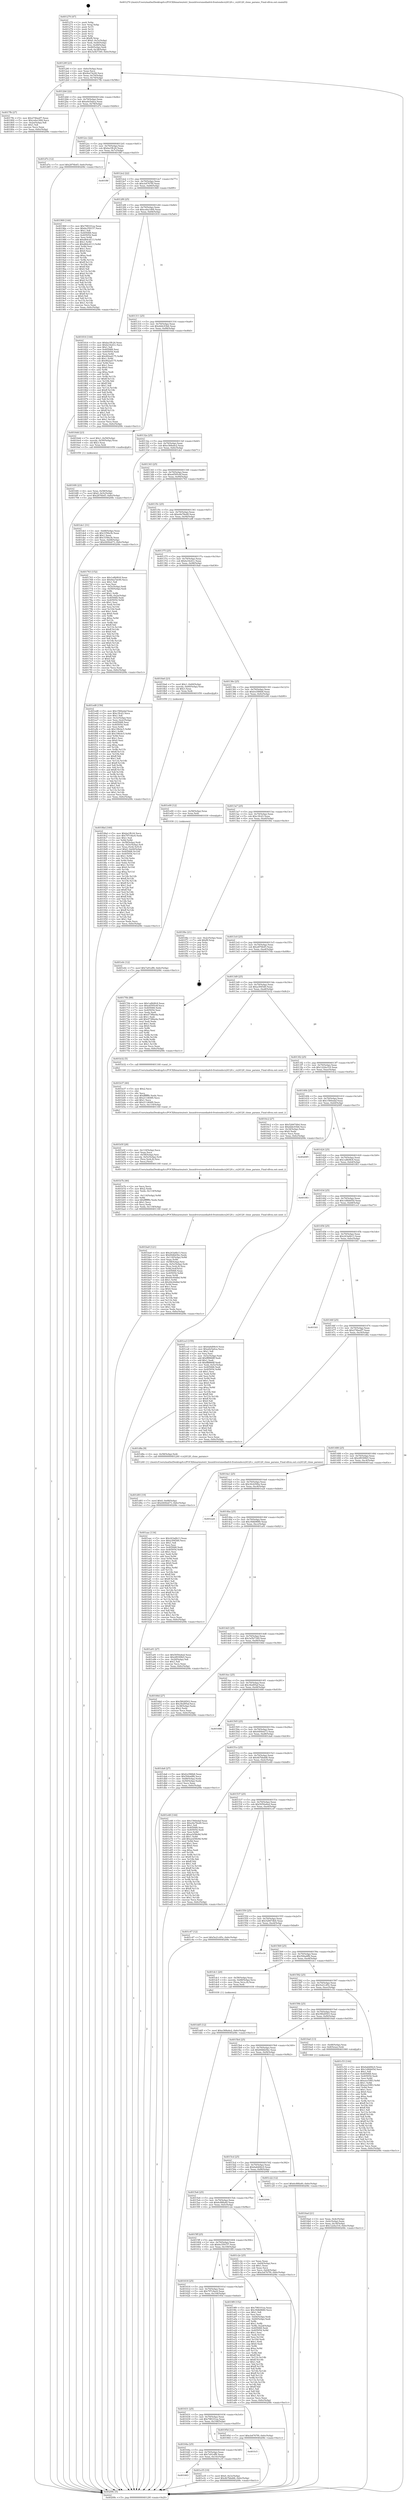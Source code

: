 digraph "0x401270" {
  label = "0x401270 (/mnt/c/Users/mathe/Desktop/tcc/POCII/binaries/extr_linuxdriversmediadvb-frontendscx24120.c_cx24120_clone_params_Final-ollvm.out::main(0))"
  labelloc = "t"
  node[shape=record]

  Entry [label="",width=0.3,height=0.3,shape=circle,fillcolor=black,style=filled]
  "0x40129f" [label="{
     0x40129f [23]\l
     | [instrs]\l
     &nbsp;&nbsp;0x40129f \<+3\>: mov -0x6c(%rbp),%eax\l
     &nbsp;&nbsp;0x4012a2 \<+2\>: mov %eax,%ecx\l
     &nbsp;&nbsp;0x4012a4 \<+6\>: sub $0x9ea7dc00,%ecx\l
     &nbsp;&nbsp;0x4012aa \<+3\>: mov %eax,-0x70(%rbp)\l
     &nbsp;&nbsp;0x4012ad \<+3\>: mov %ecx,-0x74(%rbp)\l
     &nbsp;&nbsp;0x4012b0 \<+6\>: je 00000000004017fb \<main+0x58b\>\l
  }"]
  "0x4017fb" [label="{
     0x4017fb [27]\l
     | [instrs]\l
     &nbsp;&nbsp;0x4017fb \<+5\>: mov $0x274ba2f7,%eax\l
     &nbsp;&nbsp;0x401800 \<+5\>: mov $0xce6a1484,%ecx\l
     &nbsp;&nbsp;0x401805 \<+3\>: mov -0x2e(%rbp),%dl\l
     &nbsp;&nbsp;0x401808 \<+3\>: test $0x1,%dl\l
     &nbsp;&nbsp;0x40180b \<+3\>: cmovne %ecx,%eax\l
     &nbsp;&nbsp;0x40180e \<+3\>: mov %eax,-0x6c(%rbp)\l
     &nbsp;&nbsp;0x401811 \<+5\>: jmp 000000000040208c \<main+0xe1c\>\l
  }"]
  "0x4012b6" [label="{
     0x4012b6 [22]\l
     | [instrs]\l
     &nbsp;&nbsp;0x4012b6 \<+5\>: jmp 00000000004012bb \<main+0x4b\>\l
     &nbsp;&nbsp;0x4012bb \<+3\>: mov -0x70(%rbp),%eax\l
     &nbsp;&nbsp;0x4012be \<+5\>: sub $0xa0e5a0ca,%eax\l
     &nbsp;&nbsp;0x4012c3 \<+3\>: mov %eax,-0x78(%rbp)\l
     &nbsp;&nbsp;0x4012c6 \<+6\>: je 0000000000401d7e \<main+0xb0e\>\l
  }"]
  Exit [label="",width=0.3,height=0.3,shape=circle,fillcolor=black,style=filled,peripheries=2]
  "0x401d7e" [label="{
     0x401d7e [12]\l
     | [instrs]\l
     &nbsp;&nbsp;0x401d7e \<+7\>: movl $0x2876b45,-0x6c(%rbp)\l
     &nbsp;&nbsp;0x401d85 \<+5\>: jmp 000000000040208c \<main+0xe1c\>\l
  }"]
  "0x4012cc" [label="{
     0x4012cc [22]\l
     | [instrs]\l
     &nbsp;&nbsp;0x4012cc \<+5\>: jmp 00000000004012d1 \<main+0x61\>\l
     &nbsp;&nbsp;0x4012d1 \<+3\>: mov -0x70(%rbp),%eax\l
     &nbsp;&nbsp;0x4012d4 \<+5\>: sub $0xba1ffc24,%eax\l
     &nbsp;&nbsp;0x4012d9 \<+3\>: mov %eax,-0x7c(%rbp)\l
     &nbsp;&nbsp;0x4012dc \<+6\>: je 0000000000401f8f \<main+0xd1f\>\l
  }"]
  "0x401663" [label="{
     0x401663\l
  }", style=dashed]
  "0x401f8f" [label="{
     0x401f8f\l
  }", style=dashed]
  "0x4012e2" [label="{
     0x4012e2 [22]\l
     | [instrs]\l
     &nbsp;&nbsp;0x4012e2 \<+5\>: jmp 00000000004012e7 \<main+0x77\>\l
     &nbsp;&nbsp;0x4012e7 \<+3\>: mov -0x70(%rbp),%eax\l
     &nbsp;&nbsp;0x4012ea \<+5\>: sub $0xcb4767f0,%eax\l
     &nbsp;&nbsp;0x4012ef \<+3\>: mov %eax,-0x80(%rbp)\l
     &nbsp;&nbsp;0x4012f2 \<+6\>: je 0000000000401969 \<main+0x6f9\>\l
  }"]
  "0x401e35" [label="{
     0x401e35 [19]\l
     | [instrs]\l
     &nbsp;&nbsp;0x401e35 \<+7\>: movl $0x0,-0x3c(%rbp)\l
     &nbsp;&nbsp;0x401e3c \<+7\>: movl $0x4b7bbdd6,-0x6c(%rbp)\l
     &nbsp;&nbsp;0x401e43 \<+5\>: jmp 000000000040208c \<main+0xe1c\>\l
  }"]
  "0x401969" [label="{
     0x401969 [144]\l
     | [instrs]\l
     &nbsp;&nbsp;0x401969 \<+5\>: mov $0x798101ea,%eax\l
     &nbsp;&nbsp;0x40196e \<+5\>: mov $0x6e359157,%ecx\l
     &nbsp;&nbsp;0x401973 \<+2\>: mov $0x1,%dl\l
     &nbsp;&nbsp;0x401975 \<+7\>: mov 0x405068,%esi\l
     &nbsp;&nbsp;0x40197c \<+7\>: mov 0x405054,%edi\l
     &nbsp;&nbsp;0x401983 \<+3\>: mov %esi,%r8d\l
     &nbsp;&nbsp;0x401986 \<+7\>: add $0xd64cd113,%r8d\l
     &nbsp;&nbsp;0x40198d \<+4\>: sub $0x1,%r8d\l
     &nbsp;&nbsp;0x401991 \<+7\>: sub $0xd64cd113,%r8d\l
     &nbsp;&nbsp;0x401998 \<+4\>: imul %r8d,%esi\l
     &nbsp;&nbsp;0x40199c \<+3\>: and $0x1,%esi\l
     &nbsp;&nbsp;0x40199f \<+3\>: cmp $0x0,%esi\l
     &nbsp;&nbsp;0x4019a2 \<+4\>: sete %r9b\l
     &nbsp;&nbsp;0x4019a6 \<+3\>: cmp $0xa,%edi\l
     &nbsp;&nbsp;0x4019a9 \<+4\>: setl %r10b\l
     &nbsp;&nbsp;0x4019ad \<+3\>: mov %r9b,%r11b\l
     &nbsp;&nbsp;0x4019b0 \<+4\>: xor $0xff,%r11b\l
     &nbsp;&nbsp;0x4019b4 \<+3\>: mov %r10b,%bl\l
     &nbsp;&nbsp;0x4019b7 \<+3\>: xor $0xff,%bl\l
     &nbsp;&nbsp;0x4019ba \<+3\>: xor $0x0,%dl\l
     &nbsp;&nbsp;0x4019bd \<+3\>: mov %r11b,%r14b\l
     &nbsp;&nbsp;0x4019c0 \<+4\>: and $0x0,%r14b\l
     &nbsp;&nbsp;0x4019c4 \<+3\>: and %dl,%r9b\l
     &nbsp;&nbsp;0x4019c7 \<+3\>: mov %bl,%r15b\l
     &nbsp;&nbsp;0x4019ca \<+4\>: and $0x0,%r15b\l
     &nbsp;&nbsp;0x4019ce \<+3\>: and %dl,%r10b\l
     &nbsp;&nbsp;0x4019d1 \<+3\>: or %r9b,%r14b\l
     &nbsp;&nbsp;0x4019d4 \<+3\>: or %r10b,%r15b\l
     &nbsp;&nbsp;0x4019d7 \<+3\>: xor %r15b,%r14b\l
     &nbsp;&nbsp;0x4019da \<+3\>: or %bl,%r11b\l
     &nbsp;&nbsp;0x4019dd \<+4\>: xor $0xff,%r11b\l
     &nbsp;&nbsp;0x4019e1 \<+3\>: or $0x0,%dl\l
     &nbsp;&nbsp;0x4019e4 \<+3\>: and %dl,%r11b\l
     &nbsp;&nbsp;0x4019e7 \<+3\>: or %r11b,%r14b\l
     &nbsp;&nbsp;0x4019ea \<+4\>: test $0x1,%r14b\l
     &nbsp;&nbsp;0x4019ee \<+3\>: cmovne %ecx,%eax\l
     &nbsp;&nbsp;0x4019f1 \<+3\>: mov %eax,-0x6c(%rbp)\l
     &nbsp;&nbsp;0x4019f4 \<+5\>: jmp 000000000040208c \<main+0xe1c\>\l
  }"]
  "0x4012f8" [label="{
     0x4012f8 [25]\l
     | [instrs]\l
     &nbsp;&nbsp;0x4012f8 \<+5\>: jmp 00000000004012fd \<main+0x8d\>\l
     &nbsp;&nbsp;0x4012fd \<+3\>: mov -0x70(%rbp),%eax\l
     &nbsp;&nbsp;0x401300 \<+5\>: sub $0xce6a1484,%eax\l
     &nbsp;&nbsp;0x401305 \<+6\>: mov %eax,-0x84(%rbp)\l
     &nbsp;&nbsp;0x40130b \<+6\>: je 0000000000401816 \<main+0x5a6\>\l
  }"]
  "0x40164a" [label="{
     0x40164a [25]\l
     | [instrs]\l
     &nbsp;&nbsp;0x40164a \<+5\>: jmp 000000000040164f \<main+0x3df\>\l
     &nbsp;&nbsp;0x40164f \<+3\>: mov -0x70(%rbp),%eax\l
     &nbsp;&nbsp;0x401652 \<+5\>: sub $0x7a91eff4,%eax\l
     &nbsp;&nbsp;0x401657 \<+6\>: mov %eax,-0x10c(%rbp)\l
     &nbsp;&nbsp;0x40165d \<+6\>: je 0000000000401e35 \<main+0xbc5\>\l
  }"]
  "0x401816" [label="{
     0x401816 [144]\l
     | [instrs]\l
     &nbsp;&nbsp;0x401816 \<+5\>: mov $0xba1ffc24,%eax\l
     &nbsp;&nbsp;0x40181b \<+5\>: mov $0xfa16e41c,%ecx\l
     &nbsp;&nbsp;0x401820 \<+2\>: mov $0x1,%dl\l
     &nbsp;&nbsp;0x401822 \<+7\>: mov 0x405068,%esi\l
     &nbsp;&nbsp;0x401829 \<+7\>: mov 0x405054,%edi\l
     &nbsp;&nbsp;0x401830 \<+3\>: mov %esi,%r8d\l
     &nbsp;&nbsp;0x401833 \<+7\>: add $0x902ad175,%r8d\l
     &nbsp;&nbsp;0x40183a \<+4\>: sub $0x1,%r8d\l
     &nbsp;&nbsp;0x40183e \<+7\>: sub $0x902ad175,%r8d\l
     &nbsp;&nbsp;0x401845 \<+4\>: imul %r8d,%esi\l
     &nbsp;&nbsp;0x401849 \<+3\>: and $0x1,%esi\l
     &nbsp;&nbsp;0x40184c \<+3\>: cmp $0x0,%esi\l
     &nbsp;&nbsp;0x40184f \<+4\>: sete %r9b\l
     &nbsp;&nbsp;0x401853 \<+3\>: cmp $0xa,%edi\l
     &nbsp;&nbsp;0x401856 \<+4\>: setl %r10b\l
     &nbsp;&nbsp;0x40185a \<+3\>: mov %r9b,%r11b\l
     &nbsp;&nbsp;0x40185d \<+4\>: xor $0xff,%r11b\l
     &nbsp;&nbsp;0x401861 \<+3\>: mov %r10b,%bl\l
     &nbsp;&nbsp;0x401864 \<+3\>: xor $0xff,%bl\l
     &nbsp;&nbsp;0x401867 \<+3\>: xor $0x1,%dl\l
     &nbsp;&nbsp;0x40186a \<+3\>: mov %r11b,%r14b\l
     &nbsp;&nbsp;0x40186d \<+4\>: and $0xff,%r14b\l
     &nbsp;&nbsp;0x401871 \<+3\>: and %dl,%r9b\l
     &nbsp;&nbsp;0x401874 \<+3\>: mov %bl,%r15b\l
     &nbsp;&nbsp;0x401877 \<+4\>: and $0xff,%r15b\l
     &nbsp;&nbsp;0x40187b \<+3\>: and %dl,%r10b\l
     &nbsp;&nbsp;0x40187e \<+3\>: or %r9b,%r14b\l
     &nbsp;&nbsp;0x401881 \<+3\>: or %r10b,%r15b\l
     &nbsp;&nbsp;0x401884 \<+3\>: xor %r15b,%r14b\l
     &nbsp;&nbsp;0x401887 \<+3\>: or %bl,%r11b\l
     &nbsp;&nbsp;0x40188a \<+4\>: xor $0xff,%r11b\l
     &nbsp;&nbsp;0x40188e \<+3\>: or $0x1,%dl\l
     &nbsp;&nbsp;0x401891 \<+3\>: and %dl,%r11b\l
     &nbsp;&nbsp;0x401894 \<+3\>: or %r11b,%r14b\l
     &nbsp;&nbsp;0x401897 \<+4\>: test $0x1,%r14b\l
     &nbsp;&nbsp;0x40189b \<+3\>: cmovne %ecx,%eax\l
     &nbsp;&nbsp;0x40189e \<+3\>: mov %eax,-0x6c(%rbp)\l
     &nbsp;&nbsp;0x4018a1 \<+5\>: jmp 000000000040208c \<main+0xe1c\>\l
  }"]
  "0x401311" [label="{
     0x401311 [25]\l
     | [instrs]\l
     &nbsp;&nbsp;0x401311 \<+5\>: jmp 0000000000401316 \<main+0xa6\>\l
     &nbsp;&nbsp;0x401316 \<+3\>: mov -0x70(%rbp),%eax\l
     &nbsp;&nbsp;0x401319 \<+5\>: sub $0xdddc93b6,%eax\l
     &nbsp;&nbsp;0x40131e \<+6\>: mov %eax,-0x88(%rbp)\l
     &nbsp;&nbsp;0x401324 \<+6\>: je 00000000004016dd \<main+0x46d\>\l
  }"]
  "0x401fc5" [label="{
     0x401fc5\l
  }", style=dashed]
  "0x4016dd" [label="{
     0x4016dd [23]\l
     | [instrs]\l
     &nbsp;&nbsp;0x4016dd \<+7\>: movl $0x1,-0x50(%rbp)\l
     &nbsp;&nbsp;0x4016e4 \<+4\>: movslq -0x50(%rbp),%rax\l
     &nbsp;&nbsp;0x4016e8 \<+4\>: shl $0x3,%rax\l
     &nbsp;&nbsp;0x4016ec \<+3\>: mov %rax,%rdi\l
     &nbsp;&nbsp;0x4016ef \<+5\>: call 0000000000401050 \<malloc@plt\>\l
     | [calls]\l
     &nbsp;&nbsp;0x401050 \{1\} (unknown)\l
  }"]
  "0x40132a" [label="{
     0x40132a [25]\l
     | [instrs]\l
     &nbsp;&nbsp;0x40132a \<+5\>: jmp 000000000040132f \<main+0xbf\>\l
     &nbsp;&nbsp;0x40132f \<+3\>: mov -0x70(%rbp),%eax\l
     &nbsp;&nbsp;0x401332 \<+5\>: sub $0xe368a4e2,%eax\l
     &nbsp;&nbsp;0x401337 \<+6\>: mov %eax,-0x8c(%rbp)\l
     &nbsp;&nbsp;0x40133d \<+6\>: je 0000000000401de1 \<main+0xb71\>\l
  }"]
  "0x401e0c" [label="{
     0x401e0c [12]\l
     | [instrs]\l
     &nbsp;&nbsp;0x401e0c \<+7\>: movl $0x7a91eff4,-0x6c(%rbp)\l
     &nbsp;&nbsp;0x401e13 \<+5\>: jmp 000000000040208c \<main+0xe1c\>\l
  }"]
  "0x401de1" [label="{
     0x401de1 [31]\l
     | [instrs]\l
     &nbsp;&nbsp;0x401de1 \<+3\>: mov -0x68(%rbp),%eax\l
     &nbsp;&nbsp;0x401de4 \<+5\>: sub $0x3358a3b,%eax\l
     &nbsp;&nbsp;0x401de9 \<+3\>: add $0x1,%eax\l
     &nbsp;&nbsp;0x401dec \<+5\>: add $0x3358a3b,%eax\l
     &nbsp;&nbsp;0x401df1 \<+3\>: mov %eax,-0x68(%rbp)\l
     &nbsp;&nbsp;0x401df4 \<+7\>: movl $0x4400eb73,-0x6c(%rbp)\l
     &nbsp;&nbsp;0x401dfb \<+5\>: jmp 000000000040208c \<main+0xe1c\>\l
  }"]
  "0x401343" [label="{
     0x401343 [25]\l
     | [instrs]\l
     &nbsp;&nbsp;0x401343 \<+5\>: jmp 0000000000401348 \<main+0xd8\>\l
     &nbsp;&nbsp;0x401348 \<+3\>: mov -0x70(%rbp),%eax\l
     &nbsp;&nbsp;0x40134b \<+5\>: sub $0xe6595c6f,%eax\l
     &nbsp;&nbsp;0x401350 \<+6\>: mov %eax,-0x90(%rbp)\l
     &nbsp;&nbsp;0x401356 \<+6\>: je 0000000000401763 \<main+0x4f3\>\l
  }"]
  "0x401dd5" [label="{
     0x401dd5 [12]\l
     | [instrs]\l
     &nbsp;&nbsp;0x401dd5 \<+7\>: movl $0xe368a4e2,-0x6c(%rbp)\l
     &nbsp;&nbsp;0x401ddc \<+5\>: jmp 000000000040208c \<main+0xe1c\>\l
  }"]
  "0x401763" [label="{
     0x401763 [152]\l
     | [instrs]\l
     &nbsp;&nbsp;0x401763 \<+5\>: mov $0x1a8b9fc8,%eax\l
     &nbsp;&nbsp;0x401768 \<+5\>: mov $0x9ea7dc00,%ecx\l
     &nbsp;&nbsp;0x40176d \<+2\>: mov $0x1,%dl\l
     &nbsp;&nbsp;0x40176f \<+2\>: xor %esi,%esi\l
     &nbsp;&nbsp;0x401771 \<+3\>: mov -0x5c(%rbp),%edi\l
     &nbsp;&nbsp;0x401774 \<+3\>: cmp -0x50(%rbp),%edi\l
     &nbsp;&nbsp;0x401777 \<+4\>: setl %r8b\l
     &nbsp;&nbsp;0x40177b \<+4\>: and $0x1,%r8b\l
     &nbsp;&nbsp;0x40177f \<+4\>: mov %r8b,-0x2e(%rbp)\l
     &nbsp;&nbsp;0x401783 \<+7\>: mov 0x405068,%edi\l
     &nbsp;&nbsp;0x40178a \<+8\>: mov 0x405054,%r9d\l
     &nbsp;&nbsp;0x401792 \<+3\>: sub $0x1,%esi\l
     &nbsp;&nbsp;0x401795 \<+3\>: mov %edi,%r10d\l
     &nbsp;&nbsp;0x401798 \<+3\>: add %esi,%r10d\l
     &nbsp;&nbsp;0x40179b \<+4\>: imul %r10d,%edi\l
     &nbsp;&nbsp;0x40179f \<+3\>: and $0x1,%edi\l
     &nbsp;&nbsp;0x4017a2 \<+3\>: cmp $0x0,%edi\l
     &nbsp;&nbsp;0x4017a5 \<+4\>: sete %r8b\l
     &nbsp;&nbsp;0x4017a9 \<+4\>: cmp $0xa,%r9d\l
     &nbsp;&nbsp;0x4017ad \<+4\>: setl %r11b\l
     &nbsp;&nbsp;0x4017b1 \<+3\>: mov %r8b,%bl\l
     &nbsp;&nbsp;0x4017b4 \<+3\>: xor $0xff,%bl\l
     &nbsp;&nbsp;0x4017b7 \<+3\>: mov %r11b,%r14b\l
     &nbsp;&nbsp;0x4017ba \<+4\>: xor $0xff,%r14b\l
     &nbsp;&nbsp;0x4017be \<+3\>: xor $0x0,%dl\l
     &nbsp;&nbsp;0x4017c1 \<+3\>: mov %bl,%r15b\l
     &nbsp;&nbsp;0x4017c4 \<+4\>: and $0x0,%r15b\l
     &nbsp;&nbsp;0x4017c8 \<+3\>: and %dl,%r8b\l
     &nbsp;&nbsp;0x4017cb \<+3\>: mov %r14b,%r12b\l
     &nbsp;&nbsp;0x4017ce \<+4\>: and $0x0,%r12b\l
     &nbsp;&nbsp;0x4017d2 \<+3\>: and %dl,%r11b\l
     &nbsp;&nbsp;0x4017d5 \<+3\>: or %r8b,%r15b\l
     &nbsp;&nbsp;0x4017d8 \<+3\>: or %r11b,%r12b\l
     &nbsp;&nbsp;0x4017db \<+3\>: xor %r12b,%r15b\l
     &nbsp;&nbsp;0x4017de \<+3\>: or %r14b,%bl\l
     &nbsp;&nbsp;0x4017e1 \<+3\>: xor $0xff,%bl\l
     &nbsp;&nbsp;0x4017e4 \<+3\>: or $0x0,%dl\l
     &nbsp;&nbsp;0x4017e7 \<+2\>: and %dl,%bl\l
     &nbsp;&nbsp;0x4017e9 \<+3\>: or %bl,%r15b\l
     &nbsp;&nbsp;0x4017ec \<+4\>: test $0x1,%r15b\l
     &nbsp;&nbsp;0x4017f0 \<+3\>: cmovne %ecx,%eax\l
     &nbsp;&nbsp;0x4017f3 \<+3\>: mov %eax,-0x6c(%rbp)\l
     &nbsp;&nbsp;0x4017f6 \<+5\>: jmp 000000000040208c \<main+0xe1c\>\l
  }"]
  "0x40135c" [label="{
     0x40135c [25]\l
     | [instrs]\l
     &nbsp;&nbsp;0x40135c \<+5\>: jmp 0000000000401361 \<main+0xf1\>\l
     &nbsp;&nbsp;0x401361 \<+3\>: mov -0x70(%rbp),%eax\l
     &nbsp;&nbsp;0x401364 \<+5\>: sub $0xe9a78ed9,%eax\l
     &nbsp;&nbsp;0x401369 \<+6\>: mov %eax,-0x94(%rbp)\l
     &nbsp;&nbsp;0x40136f \<+6\>: je 0000000000401ed8 \<main+0xc68\>\l
  }"]
  "0x401d93" [label="{
     0x401d93 [19]\l
     | [instrs]\l
     &nbsp;&nbsp;0x401d93 \<+7\>: movl $0x0,-0x68(%rbp)\l
     &nbsp;&nbsp;0x401d9a \<+7\>: movl $0x4400eb73,-0x6c(%rbp)\l
     &nbsp;&nbsp;0x401da1 \<+5\>: jmp 000000000040208c \<main+0xe1c\>\l
  }"]
  "0x401ed8" [label="{
     0x401ed8 [150]\l
     | [instrs]\l
     &nbsp;&nbsp;0x401ed8 \<+5\>: mov $0x1560edaf,%eax\l
     &nbsp;&nbsp;0x401edd \<+5\>: mov $0xc3fcd3,%ecx\l
     &nbsp;&nbsp;0x401ee2 \<+2\>: mov $0x1,%dl\l
     &nbsp;&nbsp;0x401ee4 \<+3\>: mov -0x3c(%rbp),%esi\l
     &nbsp;&nbsp;0x401ee7 \<+3\>: mov %esi,-0x2c(%rbp)\l
     &nbsp;&nbsp;0x401eea \<+7\>: mov 0x405068,%esi\l
     &nbsp;&nbsp;0x401ef1 \<+7\>: mov 0x405054,%edi\l
     &nbsp;&nbsp;0x401ef8 \<+3\>: mov %esi,%r8d\l
     &nbsp;&nbsp;0x401efb \<+7\>: sub $0x198cbc5,%r8d\l
     &nbsp;&nbsp;0x401f02 \<+4\>: sub $0x1,%r8d\l
     &nbsp;&nbsp;0x401f06 \<+7\>: add $0x198cbc5,%r8d\l
     &nbsp;&nbsp;0x401f0d \<+4\>: imul %r8d,%esi\l
     &nbsp;&nbsp;0x401f11 \<+3\>: and $0x1,%esi\l
     &nbsp;&nbsp;0x401f14 \<+3\>: cmp $0x0,%esi\l
     &nbsp;&nbsp;0x401f17 \<+4\>: sete %r9b\l
     &nbsp;&nbsp;0x401f1b \<+3\>: cmp $0xa,%edi\l
     &nbsp;&nbsp;0x401f1e \<+4\>: setl %r10b\l
     &nbsp;&nbsp;0x401f22 \<+3\>: mov %r9b,%r11b\l
     &nbsp;&nbsp;0x401f25 \<+4\>: xor $0xff,%r11b\l
     &nbsp;&nbsp;0x401f29 \<+3\>: mov %r10b,%bl\l
     &nbsp;&nbsp;0x401f2c \<+3\>: xor $0xff,%bl\l
     &nbsp;&nbsp;0x401f2f \<+3\>: xor $0x1,%dl\l
     &nbsp;&nbsp;0x401f32 \<+3\>: mov %r11b,%r14b\l
     &nbsp;&nbsp;0x401f35 \<+4\>: and $0xff,%r14b\l
     &nbsp;&nbsp;0x401f39 \<+3\>: and %dl,%r9b\l
     &nbsp;&nbsp;0x401f3c \<+3\>: mov %bl,%r15b\l
     &nbsp;&nbsp;0x401f3f \<+4\>: and $0xff,%r15b\l
     &nbsp;&nbsp;0x401f43 \<+3\>: and %dl,%r10b\l
     &nbsp;&nbsp;0x401f46 \<+3\>: or %r9b,%r14b\l
     &nbsp;&nbsp;0x401f49 \<+3\>: or %r10b,%r15b\l
     &nbsp;&nbsp;0x401f4c \<+3\>: xor %r15b,%r14b\l
     &nbsp;&nbsp;0x401f4f \<+3\>: or %bl,%r11b\l
     &nbsp;&nbsp;0x401f52 \<+4\>: xor $0xff,%r11b\l
     &nbsp;&nbsp;0x401f56 \<+3\>: or $0x1,%dl\l
     &nbsp;&nbsp;0x401f59 \<+3\>: and %dl,%r11b\l
     &nbsp;&nbsp;0x401f5c \<+3\>: or %r11b,%r14b\l
     &nbsp;&nbsp;0x401f5f \<+4\>: test $0x1,%r14b\l
     &nbsp;&nbsp;0x401f63 \<+3\>: cmovne %ecx,%eax\l
     &nbsp;&nbsp;0x401f66 \<+3\>: mov %eax,-0x6c(%rbp)\l
     &nbsp;&nbsp;0x401f69 \<+5\>: jmp 000000000040208c \<main+0xe1c\>\l
  }"]
  "0x401375" [label="{
     0x401375 [25]\l
     | [instrs]\l
     &nbsp;&nbsp;0x401375 \<+5\>: jmp 000000000040137a \<main+0x10a\>\l
     &nbsp;&nbsp;0x40137a \<+3\>: mov -0x70(%rbp),%eax\l
     &nbsp;&nbsp;0x40137d \<+5\>: sub $0xfa16e41c,%eax\l
     &nbsp;&nbsp;0x401382 \<+6\>: mov %eax,-0x98(%rbp)\l
     &nbsp;&nbsp;0x401388 \<+6\>: je 00000000004018a6 \<main+0x636\>\l
  }"]
  "0x401ba9" [label="{
     0x401ba9 [121]\l
     | [instrs]\l
     &nbsp;&nbsp;0x401ba9 \<+5\>: mov $0x243a6b13,%ecx\l
     &nbsp;&nbsp;0x401bae \<+5\>: mov $0x69dbb5bc,%edx\l
     &nbsp;&nbsp;0x401bb3 \<+7\>: mov -0x118(%rbp),%r8d\l
     &nbsp;&nbsp;0x401bba \<+4\>: imul %eax,%r8d\l
     &nbsp;&nbsp;0x401bbe \<+4\>: mov -0x58(%rbp),%rsi\l
     &nbsp;&nbsp;0x401bc2 \<+4\>: movslq -0x5c(%rbp),%rdi\l
     &nbsp;&nbsp;0x401bc6 \<+4\>: mov (%rsi,%rdi,8),%rsi\l
     &nbsp;&nbsp;0x401bca \<+4\>: mov %r8d,0x4(%rsi)\l
     &nbsp;&nbsp;0x401bce \<+7\>: mov 0x405068,%eax\l
     &nbsp;&nbsp;0x401bd5 \<+8\>: mov 0x405054,%r8d\l
     &nbsp;&nbsp;0x401bdd \<+3\>: mov %eax,%r9d\l
     &nbsp;&nbsp;0x401be0 \<+7\>: add $0x44c64dbd,%r9d\l
     &nbsp;&nbsp;0x401be7 \<+4\>: sub $0x1,%r9d\l
     &nbsp;&nbsp;0x401beb \<+7\>: sub $0x44c64dbd,%r9d\l
     &nbsp;&nbsp;0x401bf2 \<+4\>: imul %r9d,%eax\l
     &nbsp;&nbsp;0x401bf6 \<+3\>: and $0x1,%eax\l
     &nbsp;&nbsp;0x401bf9 \<+3\>: cmp $0x0,%eax\l
     &nbsp;&nbsp;0x401bfc \<+4\>: sete %r10b\l
     &nbsp;&nbsp;0x401c00 \<+4\>: cmp $0xa,%r8d\l
     &nbsp;&nbsp;0x401c04 \<+4\>: setl %r11b\l
     &nbsp;&nbsp;0x401c08 \<+3\>: mov %r10b,%bl\l
     &nbsp;&nbsp;0x401c0b \<+3\>: and %r11b,%bl\l
     &nbsp;&nbsp;0x401c0e \<+3\>: xor %r11b,%r10b\l
     &nbsp;&nbsp;0x401c11 \<+3\>: or %r10b,%bl\l
     &nbsp;&nbsp;0x401c14 \<+3\>: test $0x1,%bl\l
     &nbsp;&nbsp;0x401c17 \<+3\>: cmovne %edx,%ecx\l
     &nbsp;&nbsp;0x401c1a \<+3\>: mov %ecx,-0x6c(%rbp)\l
     &nbsp;&nbsp;0x401c1d \<+5\>: jmp 000000000040208c \<main+0xe1c\>\l
  }"]
  "0x4018a6" [label="{
     0x4018a6 [23]\l
     | [instrs]\l
     &nbsp;&nbsp;0x4018a6 \<+7\>: movl $0x1,-0x60(%rbp)\l
     &nbsp;&nbsp;0x4018ad \<+4\>: movslq -0x60(%rbp),%rax\l
     &nbsp;&nbsp;0x4018b1 \<+4\>: shl $0x3,%rax\l
     &nbsp;&nbsp;0x4018b5 \<+3\>: mov %rax,%rdi\l
     &nbsp;&nbsp;0x4018b8 \<+5\>: call 0000000000401050 \<malloc@plt\>\l
     | [calls]\l
     &nbsp;&nbsp;0x401050 \{1\} (unknown)\l
  }"]
  "0x40138e" [label="{
     0x40138e [25]\l
     | [instrs]\l
     &nbsp;&nbsp;0x40138e \<+5\>: jmp 0000000000401393 \<main+0x123\>\l
     &nbsp;&nbsp;0x401393 \<+3\>: mov -0x70(%rbp),%eax\l
     &nbsp;&nbsp;0x401396 \<+5\>: sub $0xfce586b8,%eax\l
     &nbsp;&nbsp;0x40139b \<+6\>: mov %eax,-0x9c(%rbp)\l
     &nbsp;&nbsp;0x4013a1 \<+6\>: je 0000000000401e00 \<main+0xb90\>\l
  }"]
  "0x401b7b" [label="{
     0x401b7b [46]\l
     | [instrs]\l
     &nbsp;&nbsp;0x401b7b \<+2\>: xor %ecx,%ecx\l
     &nbsp;&nbsp;0x401b7d \<+5\>: mov $0x2,%edx\l
     &nbsp;&nbsp;0x401b82 \<+6\>: mov %edx,-0x114(%rbp)\l
     &nbsp;&nbsp;0x401b88 \<+1\>: cltd\l
     &nbsp;&nbsp;0x401b89 \<+7\>: mov -0x114(%rbp),%r8d\l
     &nbsp;&nbsp;0x401b90 \<+3\>: idiv %r8d\l
     &nbsp;&nbsp;0x401b93 \<+6\>: imul $0xfffffffe,%edx,%edx\l
     &nbsp;&nbsp;0x401b99 \<+3\>: sub $0x1,%ecx\l
     &nbsp;&nbsp;0x401b9c \<+2\>: sub %ecx,%edx\l
     &nbsp;&nbsp;0x401b9e \<+6\>: mov %edx,-0x118(%rbp)\l
     &nbsp;&nbsp;0x401ba4 \<+5\>: call 0000000000401160 \<next_i\>\l
     | [calls]\l
     &nbsp;&nbsp;0x401160 \{1\} (/mnt/c/Users/mathe/Desktop/tcc/POCII/binaries/extr_linuxdriversmediadvb-frontendscx24120.c_cx24120_clone_params_Final-ollvm.out::next_i)\l
  }"]
  "0x401e00" [label="{
     0x401e00 [12]\l
     | [instrs]\l
     &nbsp;&nbsp;0x401e00 \<+4\>: mov -0x58(%rbp),%rax\l
     &nbsp;&nbsp;0x401e04 \<+3\>: mov %rax,%rdi\l
     &nbsp;&nbsp;0x401e07 \<+5\>: call 0000000000401030 \<free@plt\>\l
     | [calls]\l
     &nbsp;&nbsp;0x401030 \{1\} (unknown)\l
  }"]
  "0x4013a7" [label="{
     0x4013a7 [25]\l
     | [instrs]\l
     &nbsp;&nbsp;0x4013a7 \<+5\>: jmp 00000000004013ac \<main+0x13c\>\l
     &nbsp;&nbsp;0x4013ac \<+3\>: mov -0x70(%rbp),%eax\l
     &nbsp;&nbsp;0x4013af \<+5\>: sub $0xc3fcd3,%eax\l
     &nbsp;&nbsp;0x4013b4 \<+6\>: mov %eax,-0xa0(%rbp)\l
     &nbsp;&nbsp;0x4013ba \<+6\>: je 0000000000401f6e \<main+0xcfe\>\l
  }"]
  "0x401b5f" [label="{
     0x401b5f [28]\l
     | [instrs]\l
     &nbsp;&nbsp;0x401b5f \<+6\>: mov -0x110(%rbp),%ecx\l
     &nbsp;&nbsp;0x401b65 \<+3\>: imul %eax,%ecx\l
     &nbsp;&nbsp;0x401b68 \<+4\>: mov -0x58(%rbp),%rsi\l
     &nbsp;&nbsp;0x401b6c \<+4\>: movslq -0x5c(%rbp),%rdi\l
     &nbsp;&nbsp;0x401b70 \<+4\>: mov (%rsi,%rdi,8),%rsi\l
     &nbsp;&nbsp;0x401b74 \<+2\>: mov %ecx,(%rsi)\l
     &nbsp;&nbsp;0x401b76 \<+5\>: call 0000000000401160 \<next_i\>\l
     | [calls]\l
     &nbsp;&nbsp;0x401160 \{1\} (/mnt/c/Users/mathe/Desktop/tcc/POCII/binaries/extr_linuxdriversmediadvb-frontendscx24120.c_cx24120_clone_params_Final-ollvm.out::next_i)\l
  }"]
  "0x401f6e" [label="{
     0x401f6e [21]\l
     | [instrs]\l
     &nbsp;&nbsp;0x401f6e \<+3\>: mov -0x2c(%rbp),%eax\l
     &nbsp;&nbsp;0x401f71 \<+7\>: add $0xf8,%rsp\l
     &nbsp;&nbsp;0x401f78 \<+1\>: pop %rbx\l
     &nbsp;&nbsp;0x401f79 \<+2\>: pop %r12\l
     &nbsp;&nbsp;0x401f7b \<+2\>: pop %r13\l
     &nbsp;&nbsp;0x401f7d \<+2\>: pop %r14\l
     &nbsp;&nbsp;0x401f7f \<+2\>: pop %r15\l
     &nbsp;&nbsp;0x401f81 \<+1\>: pop %rbp\l
     &nbsp;&nbsp;0x401f82 \<+1\>: ret\l
  }"]
  "0x4013c0" [label="{
     0x4013c0 [25]\l
     | [instrs]\l
     &nbsp;&nbsp;0x4013c0 \<+5\>: jmp 00000000004013c5 \<main+0x155\>\l
     &nbsp;&nbsp;0x4013c5 \<+3\>: mov -0x70(%rbp),%eax\l
     &nbsp;&nbsp;0x4013c8 \<+5\>: sub $0x2876b45,%eax\l
     &nbsp;&nbsp;0x4013cd \<+6\>: mov %eax,-0xa4(%rbp)\l
     &nbsp;&nbsp;0x4013d3 \<+6\>: je 000000000040170b \<main+0x49b\>\l
  }"]
  "0x401b37" [label="{
     0x401b37 [40]\l
     | [instrs]\l
     &nbsp;&nbsp;0x401b37 \<+5\>: mov $0x2,%ecx\l
     &nbsp;&nbsp;0x401b3c \<+1\>: cltd\l
     &nbsp;&nbsp;0x401b3d \<+2\>: idiv %ecx\l
     &nbsp;&nbsp;0x401b3f \<+6\>: imul $0xfffffffe,%edx,%ecx\l
     &nbsp;&nbsp;0x401b45 \<+6\>: sub $0x211464f0,%ecx\l
     &nbsp;&nbsp;0x401b4b \<+3\>: add $0x1,%ecx\l
     &nbsp;&nbsp;0x401b4e \<+6\>: add $0x211464f0,%ecx\l
     &nbsp;&nbsp;0x401b54 \<+6\>: mov %ecx,-0x110(%rbp)\l
     &nbsp;&nbsp;0x401b5a \<+5\>: call 0000000000401160 \<next_i\>\l
     | [calls]\l
     &nbsp;&nbsp;0x401160 \{1\} (/mnt/c/Users/mathe/Desktop/tcc/POCII/binaries/extr_linuxdriversmediadvb-frontendscx24120.c_cx24120_clone_params_Final-ollvm.out::next_i)\l
  }"]
  "0x40170b" [label="{
     0x40170b [88]\l
     | [instrs]\l
     &nbsp;&nbsp;0x40170b \<+5\>: mov $0x1a8b9fc8,%eax\l
     &nbsp;&nbsp;0x401710 \<+5\>: mov $0xe6595c6f,%ecx\l
     &nbsp;&nbsp;0x401715 \<+7\>: mov 0x405068,%edx\l
     &nbsp;&nbsp;0x40171c \<+7\>: mov 0x405054,%esi\l
     &nbsp;&nbsp;0x401723 \<+2\>: mov %edx,%edi\l
     &nbsp;&nbsp;0x401725 \<+6\>: sub $0x4738be4a,%edi\l
     &nbsp;&nbsp;0x40172b \<+3\>: sub $0x1,%edi\l
     &nbsp;&nbsp;0x40172e \<+6\>: add $0x4738be4a,%edi\l
     &nbsp;&nbsp;0x401734 \<+3\>: imul %edi,%edx\l
     &nbsp;&nbsp;0x401737 \<+3\>: and $0x1,%edx\l
     &nbsp;&nbsp;0x40173a \<+3\>: cmp $0x0,%edx\l
     &nbsp;&nbsp;0x40173d \<+4\>: sete %r8b\l
     &nbsp;&nbsp;0x401741 \<+3\>: cmp $0xa,%esi\l
     &nbsp;&nbsp;0x401744 \<+4\>: setl %r9b\l
     &nbsp;&nbsp;0x401748 \<+3\>: mov %r8b,%r10b\l
     &nbsp;&nbsp;0x40174b \<+3\>: and %r9b,%r10b\l
     &nbsp;&nbsp;0x40174e \<+3\>: xor %r9b,%r8b\l
     &nbsp;&nbsp;0x401751 \<+3\>: or %r8b,%r10b\l
     &nbsp;&nbsp;0x401754 \<+4\>: test $0x1,%r10b\l
     &nbsp;&nbsp;0x401758 \<+3\>: cmovne %ecx,%eax\l
     &nbsp;&nbsp;0x40175b \<+3\>: mov %eax,-0x6c(%rbp)\l
     &nbsp;&nbsp;0x40175e \<+5\>: jmp 000000000040208c \<main+0xe1c\>\l
  }"]
  "0x4013d9" [label="{
     0x4013d9 [25]\l
     | [instrs]\l
     &nbsp;&nbsp;0x4013d9 \<+5\>: jmp 00000000004013de \<main+0x16e\>\l
     &nbsp;&nbsp;0x4013de \<+3\>: mov -0x70(%rbp),%eax\l
     &nbsp;&nbsp;0x4013e1 \<+5\>: sub $0xa3945d0,%eax\l
     &nbsp;&nbsp;0x4013e6 \<+6\>: mov %eax,-0xa8(%rbp)\l
     &nbsp;&nbsp;0x4013ec \<+6\>: je 0000000000401b32 \<main+0x8c2\>\l
  }"]
  "0x401631" [label="{
     0x401631 [25]\l
     | [instrs]\l
     &nbsp;&nbsp;0x401631 \<+5\>: jmp 0000000000401636 \<main+0x3c6\>\l
     &nbsp;&nbsp;0x401636 \<+3\>: mov -0x70(%rbp),%eax\l
     &nbsp;&nbsp;0x401639 \<+5\>: sub $0x798101ea,%eax\l
     &nbsp;&nbsp;0x40163e \<+6\>: mov %eax,-0x108(%rbp)\l
     &nbsp;&nbsp;0x401644 \<+6\>: je 0000000000401fc5 \<main+0xd55\>\l
  }"]
  "0x401b32" [label="{
     0x401b32 [5]\l
     | [instrs]\l
     &nbsp;&nbsp;0x401b32 \<+5\>: call 0000000000401160 \<next_i\>\l
     | [calls]\l
     &nbsp;&nbsp;0x401160 \{1\} (/mnt/c/Users/mathe/Desktop/tcc/POCII/binaries/extr_linuxdriversmediadvb-frontendscx24120.c_cx24120_clone_params_Final-ollvm.out::next_i)\l
  }"]
  "0x4013f2" [label="{
     0x4013f2 [25]\l
     | [instrs]\l
     &nbsp;&nbsp;0x4013f2 \<+5\>: jmp 00000000004013f7 \<main+0x187\>\l
     &nbsp;&nbsp;0x4013f7 \<+3\>: mov -0x70(%rbp),%eax\l
     &nbsp;&nbsp;0x4013fa \<+5\>: sub $0x1224a318,%eax\l
     &nbsp;&nbsp;0x4013ff \<+6\>: mov %eax,-0xac(%rbp)\l
     &nbsp;&nbsp;0x401405 \<+6\>: je 00000000004016c2 \<main+0x452\>\l
  }"]
  "0x40195d" [label="{
     0x40195d [12]\l
     | [instrs]\l
     &nbsp;&nbsp;0x40195d \<+7\>: movl $0xcb4767f0,-0x6c(%rbp)\l
     &nbsp;&nbsp;0x401964 \<+5\>: jmp 000000000040208c \<main+0xe1c\>\l
  }"]
  "0x4016c2" [label="{
     0x4016c2 [27]\l
     | [instrs]\l
     &nbsp;&nbsp;0x4016c2 \<+5\>: mov $0x52667db4,%eax\l
     &nbsp;&nbsp;0x4016c7 \<+5\>: mov $0xdddc93b6,%ecx\l
     &nbsp;&nbsp;0x4016cc \<+3\>: mov -0x34(%rbp),%edx\l
     &nbsp;&nbsp;0x4016cf \<+3\>: cmp $0x0,%edx\l
     &nbsp;&nbsp;0x4016d2 \<+3\>: cmove %ecx,%eax\l
     &nbsp;&nbsp;0x4016d5 \<+3\>: mov %eax,-0x6c(%rbp)\l
     &nbsp;&nbsp;0x4016d8 \<+5\>: jmp 000000000040208c \<main+0xe1c\>\l
  }"]
  "0x40140b" [label="{
     0x40140b [25]\l
     | [instrs]\l
     &nbsp;&nbsp;0x40140b \<+5\>: jmp 0000000000401410 \<main+0x1a0\>\l
     &nbsp;&nbsp;0x401410 \<+3\>: mov -0x70(%rbp),%eax\l
     &nbsp;&nbsp;0x401413 \<+5\>: sub $0x1560edaf,%eax\l
     &nbsp;&nbsp;0x401418 \<+6\>: mov %eax,-0xb0(%rbp)\l
     &nbsp;&nbsp;0x40141e \<+6\>: je 0000000000402085 \<main+0xe15\>\l
  }"]
  "0x401618" [label="{
     0x401618 [25]\l
     | [instrs]\l
     &nbsp;&nbsp;0x401618 \<+5\>: jmp 000000000040161d \<main+0x3ad\>\l
     &nbsp;&nbsp;0x40161d \<+3\>: mov -0x70(%rbp),%eax\l
     &nbsp;&nbsp;0x401620 \<+5\>: sub $0x797c9ac6,%eax\l
     &nbsp;&nbsp;0x401625 \<+6\>: mov %eax,-0x104(%rbp)\l
     &nbsp;&nbsp;0x40162b \<+6\>: je 000000000040195d \<main+0x6ed\>\l
  }"]
  "0x402085" [label="{
     0x402085\l
  }", style=dashed]
  "0x401424" [label="{
     0x401424 [25]\l
     | [instrs]\l
     &nbsp;&nbsp;0x401424 \<+5\>: jmp 0000000000401429 \<main+0x1b9\>\l
     &nbsp;&nbsp;0x401429 \<+3\>: mov -0x70(%rbp),%eax\l
     &nbsp;&nbsp;0x40142c \<+5\>: sub $0x1a8b9fc8,%eax\l
     &nbsp;&nbsp;0x401431 \<+6\>: mov %eax,-0xb4(%rbp)\l
     &nbsp;&nbsp;0x401437 \<+6\>: je 0000000000401f83 \<main+0xd13\>\l
  }"]
  "0x4019f9" [label="{
     0x4019f9 [152]\l
     | [instrs]\l
     &nbsp;&nbsp;0x4019f9 \<+5\>: mov $0x798101ea,%eax\l
     &nbsp;&nbsp;0x4019fe \<+5\>: mov $0x39db9680,%ecx\l
     &nbsp;&nbsp;0x401a03 \<+2\>: mov $0x1,%dl\l
     &nbsp;&nbsp;0x401a05 \<+2\>: xor %esi,%esi\l
     &nbsp;&nbsp;0x401a07 \<+3\>: mov -0x64(%rbp),%edi\l
     &nbsp;&nbsp;0x401a0a \<+3\>: cmp -0x60(%rbp),%edi\l
     &nbsp;&nbsp;0x401a0d \<+4\>: setl %r8b\l
     &nbsp;&nbsp;0x401a11 \<+4\>: and $0x1,%r8b\l
     &nbsp;&nbsp;0x401a15 \<+4\>: mov %r8b,-0x2d(%rbp)\l
     &nbsp;&nbsp;0x401a19 \<+7\>: mov 0x405068,%edi\l
     &nbsp;&nbsp;0x401a20 \<+8\>: mov 0x405054,%r9d\l
     &nbsp;&nbsp;0x401a28 \<+3\>: sub $0x1,%esi\l
     &nbsp;&nbsp;0x401a2b \<+3\>: mov %edi,%r10d\l
     &nbsp;&nbsp;0x401a2e \<+3\>: add %esi,%r10d\l
     &nbsp;&nbsp;0x401a31 \<+4\>: imul %r10d,%edi\l
     &nbsp;&nbsp;0x401a35 \<+3\>: and $0x1,%edi\l
     &nbsp;&nbsp;0x401a38 \<+3\>: cmp $0x0,%edi\l
     &nbsp;&nbsp;0x401a3b \<+4\>: sete %r8b\l
     &nbsp;&nbsp;0x401a3f \<+4\>: cmp $0xa,%r9d\l
     &nbsp;&nbsp;0x401a43 \<+4\>: setl %r11b\l
     &nbsp;&nbsp;0x401a47 \<+3\>: mov %r8b,%bl\l
     &nbsp;&nbsp;0x401a4a \<+3\>: xor $0xff,%bl\l
     &nbsp;&nbsp;0x401a4d \<+3\>: mov %r11b,%r14b\l
     &nbsp;&nbsp;0x401a50 \<+4\>: xor $0xff,%r14b\l
     &nbsp;&nbsp;0x401a54 \<+3\>: xor $0x1,%dl\l
     &nbsp;&nbsp;0x401a57 \<+3\>: mov %bl,%r15b\l
     &nbsp;&nbsp;0x401a5a \<+4\>: and $0xff,%r15b\l
     &nbsp;&nbsp;0x401a5e \<+3\>: and %dl,%r8b\l
     &nbsp;&nbsp;0x401a61 \<+3\>: mov %r14b,%r12b\l
     &nbsp;&nbsp;0x401a64 \<+4\>: and $0xff,%r12b\l
     &nbsp;&nbsp;0x401a68 \<+3\>: and %dl,%r11b\l
     &nbsp;&nbsp;0x401a6b \<+3\>: or %r8b,%r15b\l
     &nbsp;&nbsp;0x401a6e \<+3\>: or %r11b,%r12b\l
     &nbsp;&nbsp;0x401a71 \<+3\>: xor %r12b,%r15b\l
     &nbsp;&nbsp;0x401a74 \<+3\>: or %r14b,%bl\l
     &nbsp;&nbsp;0x401a77 \<+3\>: xor $0xff,%bl\l
     &nbsp;&nbsp;0x401a7a \<+3\>: or $0x1,%dl\l
     &nbsp;&nbsp;0x401a7d \<+2\>: and %dl,%bl\l
     &nbsp;&nbsp;0x401a7f \<+3\>: or %bl,%r15b\l
     &nbsp;&nbsp;0x401a82 \<+4\>: test $0x1,%r15b\l
     &nbsp;&nbsp;0x401a86 \<+3\>: cmovne %ecx,%eax\l
     &nbsp;&nbsp;0x401a89 \<+3\>: mov %eax,-0x6c(%rbp)\l
     &nbsp;&nbsp;0x401a8c \<+5\>: jmp 000000000040208c \<main+0xe1c\>\l
  }"]
  "0x401f83" [label="{
     0x401f83\l
  }", style=dashed]
  "0x40143d" [label="{
     0x40143d [25]\l
     | [instrs]\l
     &nbsp;&nbsp;0x40143d \<+5\>: jmp 0000000000401442 \<main+0x1d2\>\l
     &nbsp;&nbsp;0x401442 \<+3\>: mov -0x70(%rbp),%eax\l
     &nbsp;&nbsp;0x401445 \<+5\>: sub $0x1d4bb05d,%eax\l
     &nbsp;&nbsp;0x40144a \<+6\>: mov %eax,-0xb8(%rbp)\l
     &nbsp;&nbsp;0x401450 \<+6\>: je 0000000000401ce3 \<main+0xa73\>\l
  }"]
  "0x4015ff" [label="{
     0x4015ff [25]\l
     | [instrs]\l
     &nbsp;&nbsp;0x4015ff \<+5\>: jmp 0000000000401604 \<main+0x394\>\l
     &nbsp;&nbsp;0x401604 \<+3\>: mov -0x70(%rbp),%eax\l
     &nbsp;&nbsp;0x401607 \<+5\>: sub $0x6e359157,%eax\l
     &nbsp;&nbsp;0x40160c \<+6\>: mov %eax,-0x100(%rbp)\l
     &nbsp;&nbsp;0x401612 \<+6\>: je 00000000004019f9 \<main+0x789\>\l
  }"]
  "0x401ce3" [label="{
     0x401ce3 [155]\l
     | [instrs]\l
     &nbsp;&nbsp;0x401ce3 \<+5\>: mov $0x6a6d06c0,%eax\l
     &nbsp;&nbsp;0x401ce8 \<+5\>: mov $0xa0e5a0ca,%ecx\l
     &nbsp;&nbsp;0x401ced \<+2\>: mov $0x1,%dl\l
     &nbsp;&nbsp;0x401cef \<+2\>: xor %esi,%esi\l
     &nbsp;&nbsp;0x401cf1 \<+3\>: mov -0x5c(%rbp),%edi\l
     &nbsp;&nbsp;0x401cf4 \<+6\>: add $0xff8866ff,%edi\l
     &nbsp;&nbsp;0x401cfa \<+3\>: add $0x1,%edi\l
     &nbsp;&nbsp;0x401cfd \<+6\>: sub $0xff8866ff,%edi\l
     &nbsp;&nbsp;0x401d03 \<+3\>: mov %edi,-0x5c(%rbp)\l
     &nbsp;&nbsp;0x401d06 \<+7\>: mov 0x405068,%edi\l
     &nbsp;&nbsp;0x401d0d \<+8\>: mov 0x405054,%r8d\l
     &nbsp;&nbsp;0x401d15 \<+3\>: sub $0x1,%esi\l
     &nbsp;&nbsp;0x401d18 \<+3\>: mov %edi,%r9d\l
     &nbsp;&nbsp;0x401d1b \<+3\>: add %esi,%r9d\l
     &nbsp;&nbsp;0x401d1e \<+4\>: imul %r9d,%edi\l
     &nbsp;&nbsp;0x401d22 \<+3\>: and $0x1,%edi\l
     &nbsp;&nbsp;0x401d25 \<+3\>: cmp $0x0,%edi\l
     &nbsp;&nbsp;0x401d28 \<+4\>: sete %r10b\l
     &nbsp;&nbsp;0x401d2c \<+4\>: cmp $0xa,%r8d\l
     &nbsp;&nbsp;0x401d30 \<+4\>: setl %r11b\l
     &nbsp;&nbsp;0x401d34 \<+3\>: mov %r10b,%bl\l
     &nbsp;&nbsp;0x401d37 \<+3\>: xor $0xff,%bl\l
     &nbsp;&nbsp;0x401d3a \<+3\>: mov %r11b,%r14b\l
     &nbsp;&nbsp;0x401d3d \<+4\>: xor $0xff,%r14b\l
     &nbsp;&nbsp;0x401d41 \<+3\>: xor $0x0,%dl\l
     &nbsp;&nbsp;0x401d44 \<+3\>: mov %bl,%r15b\l
     &nbsp;&nbsp;0x401d47 \<+4\>: and $0x0,%r15b\l
     &nbsp;&nbsp;0x401d4b \<+3\>: and %dl,%r10b\l
     &nbsp;&nbsp;0x401d4e \<+3\>: mov %r14b,%r12b\l
     &nbsp;&nbsp;0x401d51 \<+4\>: and $0x0,%r12b\l
     &nbsp;&nbsp;0x401d55 \<+3\>: and %dl,%r11b\l
     &nbsp;&nbsp;0x401d58 \<+3\>: or %r10b,%r15b\l
     &nbsp;&nbsp;0x401d5b \<+3\>: or %r11b,%r12b\l
     &nbsp;&nbsp;0x401d5e \<+3\>: xor %r12b,%r15b\l
     &nbsp;&nbsp;0x401d61 \<+3\>: or %r14b,%bl\l
     &nbsp;&nbsp;0x401d64 \<+3\>: xor $0xff,%bl\l
     &nbsp;&nbsp;0x401d67 \<+3\>: or $0x0,%dl\l
     &nbsp;&nbsp;0x401d6a \<+2\>: and %dl,%bl\l
     &nbsp;&nbsp;0x401d6c \<+3\>: or %bl,%r15b\l
     &nbsp;&nbsp;0x401d6f \<+4\>: test $0x1,%r15b\l
     &nbsp;&nbsp;0x401d73 \<+3\>: cmovne %ecx,%eax\l
     &nbsp;&nbsp;0x401d76 \<+3\>: mov %eax,-0x6c(%rbp)\l
     &nbsp;&nbsp;0x401d79 \<+5\>: jmp 000000000040208c \<main+0xe1c\>\l
  }"]
  "0x401456" [label="{
     0x401456 [25]\l
     | [instrs]\l
     &nbsp;&nbsp;0x401456 \<+5\>: jmp 000000000040145b \<main+0x1eb\>\l
     &nbsp;&nbsp;0x40145b \<+3\>: mov -0x70(%rbp),%eax\l
     &nbsp;&nbsp;0x40145e \<+5\>: sub $0x243a6b13,%eax\l
     &nbsp;&nbsp;0x401463 \<+6\>: mov %eax,-0xbc(%rbp)\l
     &nbsp;&nbsp;0x401469 \<+6\>: je 0000000000401fd1 \<main+0xd61\>\l
  }"]
  "0x401c2e" [label="{
     0x401c2e [25]\l
     | [instrs]\l
     &nbsp;&nbsp;0x401c2e \<+2\>: xor %eax,%eax\l
     &nbsp;&nbsp;0x401c30 \<+3\>: mov -0x64(%rbp),%ecx\l
     &nbsp;&nbsp;0x401c33 \<+3\>: sub $0x1,%eax\l
     &nbsp;&nbsp;0x401c36 \<+2\>: sub %eax,%ecx\l
     &nbsp;&nbsp;0x401c38 \<+3\>: mov %ecx,-0x64(%rbp)\l
     &nbsp;&nbsp;0x401c3b \<+7\>: movl $0xcb4767f0,-0x6c(%rbp)\l
     &nbsp;&nbsp;0x401c42 \<+5\>: jmp 000000000040208c \<main+0xe1c\>\l
  }"]
  "0x401fd1" [label="{
     0x401fd1\l
  }", style=dashed]
  "0x40146f" [label="{
     0x40146f [25]\l
     | [instrs]\l
     &nbsp;&nbsp;0x40146f \<+5\>: jmp 0000000000401474 \<main+0x204\>\l
     &nbsp;&nbsp;0x401474 \<+3\>: mov -0x70(%rbp),%eax\l
     &nbsp;&nbsp;0x401477 \<+5\>: sub $0x274ba2f7,%eax\l
     &nbsp;&nbsp;0x40147c \<+6\>: mov %eax,-0xc0(%rbp)\l
     &nbsp;&nbsp;0x401482 \<+6\>: je 0000000000401d8a \<main+0xb1a\>\l
  }"]
  "0x4015e6" [label="{
     0x4015e6 [25]\l
     | [instrs]\l
     &nbsp;&nbsp;0x4015e6 \<+5\>: jmp 00000000004015eb \<main+0x37b\>\l
     &nbsp;&nbsp;0x4015eb \<+3\>: mov -0x70(%rbp),%eax\l
     &nbsp;&nbsp;0x4015ee \<+5\>: sub $0x6c88fa40,%eax\l
     &nbsp;&nbsp;0x4015f3 \<+6\>: mov %eax,-0xfc(%rbp)\l
     &nbsp;&nbsp;0x4015f9 \<+6\>: je 0000000000401c2e \<main+0x9be\>\l
  }"]
  "0x401d8a" [label="{
     0x401d8a [9]\l
     | [instrs]\l
     &nbsp;&nbsp;0x401d8a \<+4\>: mov -0x58(%rbp),%rdi\l
     &nbsp;&nbsp;0x401d8e \<+5\>: call 0000000000401240 \<cx24120_clone_params\>\l
     | [calls]\l
     &nbsp;&nbsp;0x401240 \{1\} (/mnt/c/Users/mathe/Desktop/tcc/POCII/binaries/extr_linuxdriversmediadvb-frontendscx24120.c_cx24120_clone_params_Final-ollvm.out::cx24120_clone_params)\l
  }"]
  "0x401488" [label="{
     0x401488 [25]\l
     | [instrs]\l
     &nbsp;&nbsp;0x401488 \<+5\>: jmp 000000000040148d \<main+0x21d\>\l
     &nbsp;&nbsp;0x40148d \<+3\>: mov -0x70(%rbp),%eax\l
     &nbsp;&nbsp;0x401490 \<+5\>: sub $0x2f8399b5,%eax\l
     &nbsp;&nbsp;0x401495 \<+6\>: mov %eax,-0xc4(%rbp)\l
     &nbsp;&nbsp;0x40149b \<+6\>: je 0000000000401aac \<main+0x83c\>\l
  }"]
  "0x402066" [label="{
     0x402066\l
  }", style=dashed]
  "0x401aac" [label="{
     0x401aac [134]\l
     | [instrs]\l
     &nbsp;&nbsp;0x401aac \<+5\>: mov $0x243a6b13,%eax\l
     &nbsp;&nbsp;0x401ab1 \<+5\>: mov $0xa3945d0,%ecx\l
     &nbsp;&nbsp;0x401ab6 \<+2\>: mov $0x1,%dl\l
     &nbsp;&nbsp;0x401ab8 \<+2\>: xor %esi,%esi\l
     &nbsp;&nbsp;0x401aba \<+7\>: mov 0x405068,%edi\l
     &nbsp;&nbsp;0x401ac1 \<+8\>: mov 0x405054,%r8d\l
     &nbsp;&nbsp;0x401ac9 \<+3\>: sub $0x1,%esi\l
     &nbsp;&nbsp;0x401acc \<+3\>: mov %edi,%r9d\l
     &nbsp;&nbsp;0x401acf \<+3\>: add %esi,%r9d\l
     &nbsp;&nbsp;0x401ad2 \<+4\>: imul %r9d,%edi\l
     &nbsp;&nbsp;0x401ad6 \<+3\>: and $0x1,%edi\l
     &nbsp;&nbsp;0x401ad9 \<+3\>: cmp $0x0,%edi\l
     &nbsp;&nbsp;0x401adc \<+4\>: sete %r10b\l
     &nbsp;&nbsp;0x401ae0 \<+4\>: cmp $0xa,%r8d\l
     &nbsp;&nbsp;0x401ae4 \<+4\>: setl %r11b\l
     &nbsp;&nbsp;0x401ae8 \<+3\>: mov %r10b,%bl\l
     &nbsp;&nbsp;0x401aeb \<+3\>: xor $0xff,%bl\l
     &nbsp;&nbsp;0x401aee \<+3\>: mov %r11b,%r14b\l
     &nbsp;&nbsp;0x401af1 \<+4\>: xor $0xff,%r14b\l
     &nbsp;&nbsp;0x401af5 \<+3\>: xor $0x1,%dl\l
     &nbsp;&nbsp;0x401af8 \<+3\>: mov %bl,%r15b\l
     &nbsp;&nbsp;0x401afb \<+4\>: and $0xff,%r15b\l
     &nbsp;&nbsp;0x401aff \<+3\>: and %dl,%r10b\l
     &nbsp;&nbsp;0x401b02 \<+3\>: mov %r14b,%r12b\l
     &nbsp;&nbsp;0x401b05 \<+4\>: and $0xff,%r12b\l
     &nbsp;&nbsp;0x401b09 \<+3\>: and %dl,%r11b\l
     &nbsp;&nbsp;0x401b0c \<+3\>: or %r10b,%r15b\l
     &nbsp;&nbsp;0x401b0f \<+3\>: or %r11b,%r12b\l
     &nbsp;&nbsp;0x401b12 \<+3\>: xor %r12b,%r15b\l
     &nbsp;&nbsp;0x401b15 \<+3\>: or %r14b,%bl\l
     &nbsp;&nbsp;0x401b18 \<+3\>: xor $0xff,%bl\l
     &nbsp;&nbsp;0x401b1b \<+3\>: or $0x1,%dl\l
     &nbsp;&nbsp;0x401b1e \<+2\>: and %dl,%bl\l
     &nbsp;&nbsp;0x401b20 \<+3\>: or %bl,%r15b\l
     &nbsp;&nbsp;0x401b23 \<+4\>: test $0x1,%r15b\l
     &nbsp;&nbsp;0x401b27 \<+3\>: cmovne %ecx,%eax\l
     &nbsp;&nbsp;0x401b2a \<+3\>: mov %eax,-0x6c(%rbp)\l
     &nbsp;&nbsp;0x401b2d \<+5\>: jmp 000000000040208c \<main+0xe1c\>\l
  }"]
  "0x4014a1" [label="{
     0x4014a1 [25]\l
     | [instrs]\l
     &nbsp;&nbsp;0x4014a1 \<+5\>: jmp 00000000004014a6 \<main+0x236\>\l
     &nbsp;&nbsp;0x4014a6 \<+3\>: mov -0x70(%rbp),%eax\l
     &nbsp;&nbsp;0x4014a9 \<+5\>: sub $0x30cb590a,%eax\l
     &nbsp;&nbsp;0x4014ae \<+6\>: mov %eax,-0xc8(%rbp)\l
     &nbsp;&nbsp;0x4014b4 \<+6\>: je 0000000000401e24 \<main+0xbb4\>\l
  }"]
  "0x4015cd" [label="{
     0x4015cd [25]\l
     | [instrs]\l
     &nbsp;&nbsp;0x4015cd \<+5\>: jmp 00000000004015d2 \<main+0x362\>\l
     &nbsp;&nbsp;0x4015d2 \<+3\>: mov -0x70(%rbp),%eax\l
     &nbsp;&nbsp;0x4015d5 \<+5\>: sub $0x6a6d06c0,%eax\l
     &nbsp;&nbsp;0x4015da \<+6\>: mov %eax,-0xf8(%rbp)\l
     &nbsp;&nbsp;0x4015e0 \<+6\>: je 0000000000402066 \<main+0xdf6\>\l
  }"]
  "0x401e24" [label="{
     0x401e24\l
  }", style=dashed]
  "0x4014ba" [label="{
     0x4014ba [25]\l
     | [instrs]\l
     &nbsp;&nbsp;0x4014ba \<+5\>: jmp 00000000004014bf \<main+0x24f\>\l
     &nbsp;&nbsp;0x4014bf \<+3\>: mov -0x70(%rbp),%eax\l
     &nbsp;&nbsp;0x4014c2 \<+5\>: sub $0x39db9680,%eax\l
     &nbsp;&nbsp;0x4014c7 \<+6\>: mov %eax,-0xcc(%rbp)\l
     &nbsp;&nbsp;0x4014cd \<+6\>: je 0000000000401a91 \<main+0x821\>\l
  }"]
  "0x401c22" [label="{
     0x401c22 [12]\l
     | [instrs]\l
     &nbsp;&nbsp;0x401c22 \<+7\>: movl $0x6c88fa40,-0x6c(%rbp)\l
     &nbsp;&nbsp;0x401c29 \<+5\>: jmp 000000000040208c \<main+0xe1c\>\l
  }"]
  "0x401a91" [label="{
     0x401a91 [27]\l
     | [instrs]\l
     &nbsp;&nbsp;0x401a91 \<+5\>: mov $0x5050a4ed,%eax\l
     &nbsp;&nbsp;0x401a96 \<+5\>: mov $0x2f8399b5,%ecx\l
     &nbsp;&nbsp;0x401a9b \<+3\>: mov -0x2d(%rbp),%dl\l
     &nbsp;&nbsp;0x401a9e \<+3\>: test $0x1,%dl\l
     &nbsp;&nbsp;0x401aa1 \<+3\>: cmovne %ecx,%eax\l
     &nbsp;&nbsp;0x401aa4 \<+3\>: mov %eax,-0x6c(%rbp)\l
     &nbsp;&nbsp;0x401aa7 \<+5\>: jmp 000000000040208c \<main+0xe1c\>\l
  }"]
  "0x4014d3" [label="{
     0x4014d3 [25]\l
     | [instrs]\l
     &nbsp;&nbsp;0x4014d3 \<+5\>: jmp 00000000004014d8 \<main+0x268\>\l
     &nbsp;&nbsp;0x4014d8 \<+3\>: mov -0x70(%rbp),%eax\l
     &nbsp;&nbsp;0x4014db \<+5\>: sub $0x3a5b7349,%eax\l
     &nbsp;&nbsp;0x4014e0 \<+6\>: mov %eax,-0xd0(%rbp)\l
     &nbsp;&nbsp;0x4014e6 \<+6\>: je 000000000040166d \<main+0x3fd\>\l
  }"]
  "0x4018bd" [label="{
     0x4018bd [160]\l
     | [instrs]\l
     &nbsp;&nbsp;0x4018bd \<+5\>: mov $0xba1ffc24,%ecx\l
     &nbsp;&nbsp;0x4018c2 \<+5\>: mov $0x797c9ac6,%edx\l
     &nbsp;&nbsp;0x4018c7 \<+3\>: mov $0x1,%sil\l
     &nbsp;&nbsp;0x4018ca \<+3\>: xor %r8d,%r8d\l
     &nbsp;&nbsp;0x4018cd \<+4\>: mov -0x58(%rbp),%rdi\l
     &nbsp;&nbsp;0x4018d1 \<+4\>: movslq -0x5c(%rbp),%r9\l
     &nbsp;&nbsp;0x4018d5 \<+4\>: mov %rax,(%rdi,%r9,8)\l
     &nbsp;&nbsp;0x4018d9 \<+7\>: movl $0x0,-0x64(%rbp)\l
     &nbsp;&nbsp;0x4018e0 \<+8\>: mov 0x405068,%r10d\l
     &nbsp;&nbsp;0x4018e8 \<+8\>: mov 0x405054,%r11d\l
     &nbsp;&nbsp;0x4018f0 \<+4\>: sub $0x1,%r8d\l
     &nbsp;&nbsp;0x4018f4 \<+3\>: mov %r10d,%ebx\l
     &nbsp;&nbsp;0x4018f7 \<+3\>: add %r8d,%ebx\l
     &nbsp;&nbsp;0x4018fa \<+4\>: imul %ebx,%r10d\l
     &nbsp;&nbsp;0x4018fe \<+4\>: and $0x1,%r10d\l
     &nbsp;&nbsp;0x401902 \<+4\>: cmp $0x0,%r10d\l
     &nbsp;&nbsp;0x401906 \<+4\>: sete %r14b\l
     &nbsp;&nbsp;0x40190a \<+4\>: cmp $0xa,%r11d\l
     &nbsp;&nbsp;0x40190e \<+4\>: setl %r15b\l
     &nbsp;&nbsp;0x401912 \<+3\>: mov %r14b,%r12b\l
     &nbsp;&nbsp;0x401915 \<+4\>: xor $0xff,%r12b\l
     &nbsp;&nbsp;0x401919 \<+3\>: mov %r15b,%r13b\l
     &nbsp;&nbsp;0x40191c \<+4\>: xor $0xff,%r13b\l
     &nbsp;&nbsp;0x401920 \<+4\>: xor $0x1,%sil\l
     &nbsp;&nbsp;0x401924 \<+3\>: mov %r12b,%al\l
     &nbsp;&nbsp;0x401927 \<+2\>: and $0xff,%al\l
     &nbsp;&nbsp;0x401929 \<+3\>: and %sil,%r14b\l
     &nbsp;&nbsp;0x40192c \<+3\>: mov %r13b,%dil\l
     &nbsp;&nbsp;0x40192f \<+4\>: and $0xff,%dil\l
     &nbsp;&nbsp;0x401933 \<+3\>: and %sil,%r15b\l
     &nbsp;&nbsp;0x401936 \<+3\>: or %r14b,%al\l
     &nbsp;&nbsp;0x401939 \<+3\>: or %r15b,%dil\l
     &nbsp;&nbsp;0x40193c \<+3\>: xor %dil,%al\l
     &nbsp;&nbsp;0x40193f \<+3\>: or %r13b,%r12b\l
     &nbsp;&nbsp;0x401942 \<+4\>: xor $0xff,%r12b\l
     &nbsp;&nbsp;0x401946 \<+4\>: or $0x1,%sil\l
     &nbsp;&nbsp;0x40194a \<+3\>: and %sil,%r12b\l
     &nbsp;&nbsp;0x40194d \<+3\>: or %r12b,%al\l
     &nbsp;&nbsp;0x401950 \<+2\>: test $0x1,%al\l
     &nbsp;&nbsp;0x401952 \<+3\>: cmovne %edx,%ecx\l
     &nbsp;&nbsp;0x401955 \<+3\>: mov %ecx,-0x6c(%rbp)\l
     &nbsp;&nbsp;0x401958 \<+5\>: jmp 000000000040208c \<main+0xe1c\>\l
  }"]
  "0x40166d" [label="{
     0x40166d [27]\l
     | [instrs]\l
     &nbsp;&nbsp;0x40166d \<+5\>: mov $0x5f628503,%eax\l
     &nbsp;&nbsp;0x401672 \<+5\>: mov $0x3fed95af,%ecx\l
     &nbsp;&nbsp;0x401677 \<+3\>: mov -0x38(%rbp),%edx\l
     &nbsp;&nbsp;0x40167a \<+3\>: cmp $0x2,%edx\l
     &nbsp;&nbsp;0x40167d \<+3\>: cmovne %ecx,%eax\l
     &nbsp;&nbsp;0x401680 \<+3\>: mov %eax,-0x6c(%rbp)\l
     &nbsp;&nbsp;0x401683 \<+5\>: jmp 000000000040208c \<main+0xe1c\>\l
  }"]
  "0x4014ec" [label="{
     0x4014ec [25]\l
     | [instrs]\l
     &nbsp;&nbsp;0x4014ec \<+5\>: jmp 00000000004014f1 \<main+0x281\>\l
     &nbsp;&nbsp;0x4014f1 \<+3\>: mov -0x70(%rbp),%eax\l
     &nbsp;&nbsp;0x4014f4 \<+5\>: sub $0x3fed95af,%eax\l
     &nbsp;&nbsp;0x4014f9 \<+6\>: mov %eax,-0xd4(%rbp)\l
     &nbsp;&nbsp;0x4014ff \<+6\>: je 0000000000401688 \<main+0x418\>\l
  }"]
  "0x40208c" [label="{
     0x40208c [5]\l
     | [instrs]\l
     &nbsp;&nbsp;0x40208c \<+5\>: jmp 000000000040129f \<main+0x2f\>\l
  }"]
  "0x401270" [label="{
     0x401270 [47]\l
     | [instrs]\l
     &nbsp;&nbsp;0x401270 \<+1\>: push %rbp\l
     &nbsp;&nbsp;0x401271 \<+3\>: mov %rsp,%rbp\l
     &nbsp;&nbsp;0x401274 \<+2\>: push %r15\l
     &nbsp;&nbsp;0x401276 \<+2\>: push %r14\l
     &nbsp;&nbsp;0x401278 \<+2\>: push %r13\l
     &nbsp;&nbsp;0x40127a \<+2\>: push %r12\l
     &nbsp;&nbsp;0x40127c \<+1\>: push %rbx\l
     &nbsp;&nbsp;0x40127d \<+7\>: sub $0xf8,%rsp\l
     &nbsp;&nbsp;0x401284 \<+7\>: movl $0x0,-0x3c(%rbp)\l
     &nbsp;&nbsp;0x40128b \<+3\>: mov %edi,-0x40(%rbp)\l
     &nbsp;&nbsp;0x40128e \<+4\>: mov %rsi,-0x48(%rbp)\l
     &nbsp;&nbsp;0x401292 \<+3\>: mov -0x40(%rbp),%edi\l
     &nbsp;&nbsp;0x401295 \<+3\>: mov %edi,-0x38(%rbp)\l
     &nbsp;&nbsp;0x401298 \<+7\>: movl $0x3a5b7349,-0x6c(%rbp)\l
  }"]
  "0x4016f4" [label="{
     0x4016f4 [23]\l
     | [instrs]\l
     &nbsp;&nbsp;0x4016f4 \<+4\>: mov %rax,-0x58(%rbp)\l
     &nbsp;&nbsp;0x4016f8 \<+7\>: movl $0x0,-0x5c(%rbp)\l
     &nbsp;&nbsp;0x4016ff \<+7\>: movl $0x2876b45,-0x6c(%rbp)\l
     &nbsp;&nbsp;0x401706 \<+5\>: jmp 000000000040208c \<main+0xe1c\>\l
  }"]
  "0x401688" [label="{
     0x401688\l
  }", style=dashed]
  "0x401505" [label="{
     0x401505 [25]\l
     | [instrs]\l
     &nbsp;&nbsp;0x401505 \<+5\>: jmp 000000000040150a \<main+0x29a\>\l
     &nbsp;&nbsp;0x40150a \<+3\>: mov -0x70(%rbp),%eax\l
     &nbsp;&nbsp;0x40150d \<+5\>: sub $0x4400eb73,%eax\l
     &nbsp;&nbsp;0x401512 \<+6\>: mov %eax,-0xd8(%rbp)\l
     &nbsp;&nbsp;0x401518 \<+6\>: je 0000000000401da6 \<main+0xb36\>\l
  }"]
  "0x4016ad" [label="{
     0x4016ad [21]\l
     | [instrs]\l
     &nbsp;&nbsp;0x4016ad \<+3\>: mov %eax,-0x4c(%rbp)\l
     &nbsp;&nbsp;0x4016b0 \<+3\>: mov -0x4c(%rbp),%eax\l
     &nbsp;&nbsp;0x4016b3 \<+3\>: mov %eax,-0x34(%rbp)\l
     &nbsp;&nbsp;0x4016b6 \<+7\>: movl $0x1224a318,-0x6c(%rbp)\l
     &nbsp;&nbsp;0x4016bd \<+5\>: jmp 000000000040208c \<main+0xe1c\>\l
  }"]
  "0x401da6" [label="{
     0x401da6 [27]\l
     | [instrs]\l
     &nbsp;&nbsp;0x401da6 \<+5\>: mov $0xfce586b8,%eax\l
     &nbsp;&nbsp;0x401dab \<+5\>: mov $0x594a6ff4,%ecx\l
     &nbsp;&nbsp;0x401db0 \<+3\>: mov -0x68(%rbp),%edx\l
     &nbsp;&nbsp;0x401db3 \<+3\>: cmp -0x50(%rbp),%edx\l
     &nbsp;&nbsp;0x401db6 \<+3\>: cmovl %ecx,%eax\l
     &nbsp;&nbsp;0x401db9 \<+3\>: mov %eax,-0x6c(%rbp)\l
     &nbsp;&nbsp;0x401dbc \<+5\>: jmp 000000000040208c \<main+0xe1c\>\l
  }"]
  "0x40151e" [label="{
     0x40151e [25]\l
     | [instrs]\l
     &nbsp;&nbsp;0x40151e \<+5\>: jmp 0000000000401523 \<main+0x2b3\>\l
     &nbsp;&nbsp;0x401523 \<+3\>: mov -0x70(%rbp),%eax\l
     &nbsp;&nbsp;0x401526 \<+5\>: sub $0x4b7bbdd6,%eax\l
     &nbsp;&nbsp;0x40152b \<+6\>: mov %eax,-0xdc(%rbp)\l
     &nbsp;&nbsp;0x401531 \<+6\>: je 0000000000401e48 \<main+0xbd8\>\l
  }"]
  "0x4015b4" [label="{
     0x4015b4 [25]\l
     | [instrs]\l
     &nbsp;&nbsp;0x4015b4 \<+5\>: jmp 00000000004015b9 \<main+0x349\>\l
     &nbsp;&nbsp;0x4015b9 \<+3\>: mov -0x70(%rbp),%eax\l
     &nbsp;&nbsp;0x4015bc \<+5\>: sub $0x69dbb5bc,%eax\l
     &nbsp;&nbsp;0x4015c1 \<+6\>: mov %eax,-0xf4(%rbp)\l
     &nbsp;&nbsp;0x4015c7 \<+6\>: je 0000000000401c22 \<main+0x9b2\>\l
  }"]
  "0x401e48" [label="{
     0x401e48 [144]\l
     | [instrs]\l
     &nbsp;&nbsp;0x401e48 \<+5\>: mov $0x1560edaf,%eax\l
     &nbsp;&nbsp;0x401e4d \<+5\>: mov $0xe9a78ed9,%ecx\l
     &nbsp;&nbsp;0x401e52 \<+2\>: mov $0x1,%dl\l
     &nbsp;&nbsp;0x401e54 \<+7\>: mov 0x405068,%esi\l
     &nbsp;&nbsp;0x401e5b \<+7\>: mov 0x405054,%edi\l
     &nbsp;&nbsp;0x401e62 \<+3\>: mov %esi,%r8d\l
     &nbsp;&nbsp;0x401e65 \<+7\>: sub $0xacb58e9d,%r8d\l
     &nbsp;&nbsp;0x401e6c \<+4\>: sub $0x1,%r8d\l
     &nbsp;&nbsp;0x401e70 \<+7\>: add $0xacb58e9d,%r8d\l
     &nbsp;&nbsp;0x401e77 \<+4\>: imul %r8d,%esi\l
     &nbsp;&nbsp;0x401e7b \<+3\>: and $0x1,%esi\l
     &nbsp;&nbsp;0x401e7e \<+3\>: cmp $0x0,%esi\l
     &nbsp;&nbsp;0x401e81 \<+4\>: sete %r9b\l
     &nbsp;&nbsp;0x401e85 \<+3\>: cmp $0xa,%edi\l
     &nbsp;&nbsp;0x401e88 \<+4\>: setl %r10b\l
     &nbsp;&nbsp;0x401e8c \<+3\>: mov %r9b,%r11b\l
     &nbsp;&nbsp;0x401e8f \<+4\>: xor $0xff,%r11b\l
     &nbsp;&nbsp;0x401e93 \<+3\>: mov %r10b,%bl\l
     &nbsp;&nbsp;0x401e96 \<+3\>: xor $0xff,%bl\l
     &nbsp;&nbsp;0x401e99 \<+3\>: xor $0x1,%dl\l
     &nbsp;&nbsp;0x401e9c \<+3\>: mov %r11b,%r14b\l
     &nbsp;&nbsp;0x401e9f \<+4\>: and $0xff,%r14b\l
     &nbsp;&nbsp;0x401ea3 \<+3\>: and %dl,%r9b\l
     &nbsp;&nbsp;0x401ea6 \<+3\>: mov %bl,%r15b\l
     &nbsp;&nbsp;0x401ea9 \<+4\>: and $0xff,%r15b\l
     &nbsp;&nbsp;0x401ead \<+3\>: and %dl,%r10b\l
     &nbsp;&nbsp;0x401eb0 \<+3\>: or %r9b,%r14b\l
     &nbsp;&nbsp;0x401eb3 \<+3\>: or %r10b,%r15b\l
     &nbsp;&nbsp;0x401eb6 \<+3\>: xor %r15b,%r14b\l
     &nbsp;&nbsp;0x401eb9 \<+3\>: or %bl,%r11b\l
     &nbsp;&nbsp;0x401ebc \<+4\>: xor $0xff,%r11b\l
     &nbsp;&nbsp;0x401ec0 \<+3\>: or $0x1,%dl\l
     &nbsp;&nbsp;0x401ec3 \<+3\>: and %dl,%r11b\l
     &nbsp;&nbsp;0x401ec6 \<+3\>: or %r11b,%r14b\l
     &nbsp;&nbsp;0x401ec9 \<+4\>: test $0x1,%r14b\l
     &nbsp;&nbsp;0x401ecd \<+3\>: cmovne %ecx,%eax\l
     &nbsp;&nbsp;0x401ed0 \<+3\>: mov %eax,-0x6c(%rbp)\l
     &nbsp;&nbsp;0x401ed3 \<+5\>: jmp 000000000040208c \<main+0xe1c\>\l
  }"]
  "0x401537" [label="{
     0x401537 [25]\l
     | [instrs]\l
     &nbsp;&nbsp;0x401537 \<+5\>: jmp 000000000040153c \<main+0x2cc\>\l
     &nbsp;&nbsp;0x40153c \<+3\>: mov -0x70(%rbp),%eax\l
     &nbsp;&nbsp;0x40153f \<+5\>: sub $0x5050a4ed,%eax\l
     &nbsp;&nbsp;0x401544 \<+6\>: mov %eax,-0xe0(%rbp)\l
     &nbsp;&nbsp;0x40154a \<+6\>: je 0000000000401c47 \<main+0x9d7\>\l
  }"]
  "0x4016a0" [label="{
     0x4016a0 [13]\l
     | [instrs]\l
     &nbsp;&nbsp;0x4016a0 \<+4\>: mov -0x48(%rbp),%rax\l
     &nbsp;&nbsp;0x4016a4 \<+4\>: mov 0x8(%rax),%rdi\l
     &nbsp;&nbsp;0x4016a8 \<+5\>: call 0000000000401060 \<atoi@plt\>\l
     | [calls]\l
     &nbsp;&nbsp;0x401060 \{1\} (unknown)\l
  }"]
  "0x401c47" [label="{
     0x401c47 [12]\l
     | [instrs]\l
     &nbsp;&nbsp;0x401c47 \<+7\>: movl $0x5e21c85c,-0x6c(%rbp)\l
     &nbsp;&nbsp;0x401c4e \<+5\>: jmp 000000000040208c \<main+0xe1c\>\l
  }"]
  "0x401550" [label="{
     0x401550 [25]\l
     | [instrs]\l
     &nbsp;&nbsp;0x401550 \<+5\>: jmp 0000000000401555 \<main+0x2e5\>\l
     &nbsp;&nbsp;0x401555 \<+3\>: mov -0x70(%rbp),%eax\l
     &nbsp;&nbsp;0x401558 \<+5\>: sub $0x52667db4,%eax\l
     &nbsp;&nbsp;0x40155d \<+6\>: mov %eax,-0xe4(%rbp)\l
     &nbsp;&nbsp;0x401563 \<+6\>: je 0000000000401e18 \<main+0xba8\>\l
  }"]
  "0x40159b" [label="{
     0x40159b [25]\l
     | [instrs]\l
     &nbsp;&nbsp;0x40159b \<+5\>: jmp 00000000004015a0 \<main+0x330\>\l
     &nbsp;&nbsp;0x4015a0 \<+3\>: mov -0x70(%rbp),%eax\l
     &nbsp;&nbsp;0x4015a3 \<+5\>: sub $0x5f628503,%eax\l
     &nbsp;&nbsp;0x4015a8 \<+6\>: mov %eax,-0xf0(%rbp)\l
     &nbsp;&nbsp;0x4015ae \<+6\>: je 00000000004016a0 \<main+0x430\>\l
  }"]
  "0x401e18" [label="{
     0x401e18\l
  }", style=dashed]
  "0x401569" [label="{
     0x401569 [25]\l
     | [instrs]\l
     &nbsp;&nbsp;0x401569 \<+5\>: jmp 000000000040156e \<main+0x2fe\>\l
     &nbsp;&nbsp;0x40156e \<+3\>: mov -0x70(%rbp),%eax\l
     &nbsp;&nbsp;0x401571 \<+5\>: sub $0x594a6ff4,%eax\l
     &nbsp;&nbsp;0x401576 \<+6\>: mov %eax,-0xe8(%rbp)\l
     &nbsp;&nbsp;0x40157c \<+6\>: je 0000000000401dc1 \<main+0xb51\>\l
  }"]
  "0x401c53" [label="{
     0x401c53 [144]\l
     | [instrs]\l
     &nbsp;&nbsp;0x401c53 \<+5\>: mov $0x6a6d06c0,%eax\l
     &nbsp;&nbsp;0x401c58 \<+5\>: mov $0x1d4bb05d,%ecx\l
     &nbsp;&nbsp;0x401c5d \<+2\>: mov $0x1,%dl\l
     &nbsp;&nbsp;0x401c5f \<+7\>: mov 0x405068,%esi\l
     &nbsp;&nbsp;0x401c66 \<+7\>: mov 0x405054,%edi\l
     &nbsp;&nbsp;0x401c6d \<+3\>: mov %esi,%r8d\l
     &nbsp;&nbsp;0x401c70 \<+7\>: sub $0xeecf3f83,%r8d\l
     &nbsp;&nbsp;0x401c77 \<+4\>: sub $0x1,%r8d\l
     &nbsp;&nbsp;0x401c7b \<+7\>: add $0xeecf3f83,%r8d\l
     &nbsp;&nbsp;0x401c82 \<+4\>: imul %r8d,%esi\l
     &nbsp;&nbsp;0x401c86 \<+3\>: and $0x1,%esi\l
     &nbsp;&nbsp;0x401c89 \<+3\>: cmp $0x0,%esi\l
     &nbsp;&nbsp;0x401c8c \<+4\>: sete %r9b\l
     &nbsp;&nbsp;0x401c90 \<+3\>: cmp $0xa,%edi\l
     &nbsp;&nbsp;0x401c93 \<+4\>: setl %r10b\l
     &nbsp;&nbsp;0x401c97 \<+3\>: mov %r9b,%r11b\l
     &nbsp;&nbsp;0x401c9a \<+4\>: xor $0xff,%r11b\l
     &nbsp;&nbsp;0x401c9e \<+3\>: mov %r10b,%bl\l
     &nbsp;&nbsp;0x401ca1 \<+3\>: xor $0xff,%bl\l
     &nbsp;&nbsp;0x401ca4 \<+3\>: xor $0x1,%dl\l
     &nbsp;&nbsp;0x401ca7 \<+3\>: mov %r11b,%r14b\l
     &nbsp;&nbsp;0x401caa \<+4\>: and $0xff,%r14b\l
     &nbsp;&nbsp;0x401cae \<+3\>: and %dl,%r9b\l
     &nbsp;&nbsp;0x401cb1 \<+3\>: mov %bl,%r15b\l
     &nbsp;&nbsp;0x401cb4 \<+4\>: and $0xff,%r15b\l
     &nbsp;&nbsp;0x401cb8 \<+3\>: and %dl,%r10b\l
     &nbsp;&nbsp;0x401cbb \<+3\>: or %r9b,%r14b\l
     &nbsp;&nbsp;0x401cbe \<+3\>: or %r10b,%r15b\l
     &nbsp;&nbsp;0x401cc1 \<+3\>: xor %r15b,%r14b\l
     &nbsp;&nbsp;0x401cc4 \<+3\>: or %bl,%r11b\l
     &nbsp;&nbsp;0x401cc7 \<+4\>: xor $0xff,%r11b\l
     &nbsp;&nbsp;0x401ccb \<+3\>: or $0x1,%dl\l
     &nbsp;&nbsp;0x401cce \<+3\>: and %dl,%r11b\l
     &nbsp;&nbsp;0x401cd1 \<+3\>: or %r11b,%r14b\l
     &nbsp;&nbsp;0x401cd4 \<+4\>: test $0x1,%r14b\l
     &nbsp;&nbsp;0x401cd8 \<+3\>: cmovne %ecx,%eax\l
     &nbsp;&nbsp;0x401cdb \<+3\>: mov %eax,-0x6c(%rbp)\l
     &nbsp;&nbsp;0x401cde \<+5\>: jmp 000000000040208c \<main+0xe1c\>\l
  }"]
  "0x401dc1" [label="{
     0x401dc1 [20]\l
     | [instrs]\l
     &nbsp;&nbsp;0x401dc1 \<+4\>: mov -0x58(%rbp),%rax\l
     &nbsp;&nbsp;0x401dc5 \<+4\>: movslq -0x68(%rbp),%rcx\l
     &nbsp;&nbsp;0x401dc9 \<+4\>: mov (%rax,%rcx,8),%rax\l
     &nbsp;&nbsp;0x401dcd \<+3\>: mov %rax,%rdi\l
     &nbsp;&nbsp;0x401dd0 \<+5\>: call 0000000000401030 \<free@plt\>\l
     | [calls]\l
     &nbsp;&nbsp;0x401030 \{1\} (unknown)\l
  }"]
  "0x401582" [label="{
     0x401582 [25]\l
     | [instrs]\l
     &nbsp;&nbsp;0x401582 \<+5\>: jmp 0000000000401587 \<main+0x317\>\l
     &nbsp;&nbsp;0x401587 \<+3\>: mov -0x70(%rbp),%eax\l
     &nbsp;&nbsp;0x40158a \<+5\>: sub $0x5e21c85c,%eax\l
     &nbsp;&nbsp;0x40158f \<+6\>: mov %eax,-0xec(%rbp)\l
     &nbsp;&nbsp;0x401595 \<+6\>: je 0000000000401c53 \<main+0x9e3\>\l
  }"]
  Entry -> "0x401270" [label=" 1"]
  "0x40129f" -> "0x4017fb" [label=" 2"]
  "0x40129f" -> "0x4012b6" [label=" 35"]
  "0x401f6e" -> Exit [label=" 1"]
  "0x4012b6" -> "0x401d7e" [label=" 1"]
  "0x4012b6" -> "0x4012cc" [label=" 34"]
  "0x401ed8" -> "0x40208c" [label=" 1"]
  "0x4012cc" -> "0x401f8f" [label=" 0"]
  "0x4012cc" -> "0x4012e2" [label=" 34"]
  "0x401e48" -> "0x40208c" [label=" 1"]
  "0x4012e2" -> "0x401969" [label=" 2"]
  "0x4012e2" -> "0x4012f8" [label=" 32"]
  "0x401e35" -> "0x40208c" [label=" 1"]
  "0x4012f8" -> "0x401816" [label=" 1"]
  "0x4012f8" -> "0x401311" [label=" 31"]
  "0x40164a" -> "0x401e35" [label=" 1"]
  "0x401311" -> "0x4016dd" [label=" 1"]
  "0x401311" -> "0x40132a" [label=" 30"]
  "0x40164a" -> "0x401663" [label=" 0"]
  "0x40132a" -> "0x401de1" [label=" 1"]
  "0x40132a" -> "0x401343" [label=" 29"]
  "0x401631" -> "0x401fc5" [label=" 0"]
  "0x401343" -> "0x401763" [label=" 2"]
  "0x401343" -> "0x40135c" [label=" 27"]
  "0x401631" -> "0x40164a" [label=" 1"]
  "0x40135c" -> "0x401ed8" [label=" 1"]
  "0x40135c" -> "0x401375" [label=" 26"]
  "0x401e0c" -> "0x40208c" [label=" 1"]
  "0x401375" -> "0x4018a6" [label=" 1"]
  "0x401375" -> "0x40138e" [label=" 25"]
  "0x401e00" -> "0x401e0c" [label=" 1"]
  "0x40138e" -> "0x401e00" [label=" 1"]
  "0x40138e" -> "0x4013a7" [label=" 24"]
  "0x401de1" -> "0x40208c" [label=" 1"]
  "0x4013a7" -> "0x401f6e" [label=" 1"]
  "0x4013a7" -> "0x4013c0" [label=" 23"]
  "0x401dd5" -> "0x40208c" [label=" 1"]
  "0x4013c0" -> "0x40170b" [label=" 2"]
  "0x4013c0" -> "0x4013d9" [label=" 21"]
  "0x401dc1" -> "0x401dd5" [label=" 1"]
  "0x4013d9" -> "0x401b32" [label=" 1"]
  "0x4013d9" -> "0x4013f2" [label=" 20"]
  "0x401da6" -> "0x40208c" [label=" 2"]
  "0x4013f2" -> "0x4016c2" [label=" 1"]
  "0x4013f2" -> "0x40140b" [label=" 19"]
  "0x401d93" -> "0x40208c" [label=" 1"]
  "0x40140b" -> "0x402085" [label=" 0"]
  "0x40140b" -> "0x401424" [label=" 19"]
  "0x401d7e" -> "0x40208c" [label=" 1"]
  "0x401424" -> "0x401f83" [label=" 0"]
  "0x401424" -> "0x40143d" [label=" 19"]
  "0x401ce3" -> "0x40208c" [label=" 1"]
  "0x40143d" -> "0x401ce3" [label=" 1"]
  "0x40143d" -> "0x401456" [label=" 18"]
  "0x401c47" -> "0x40208c" [label=" 1"]
  "0x401456" -> "0x401fd1" [label=" 0"]
  "0x401456" -> "0x40146f" [label=" 18"]
  "0x401c2e" -> "0x40208c" [label=" 1"]
  "0x40146f" -> "0x401d8a" [label=" 1"]
  "0x40146f" -> "0x401488" [label=" 17"]
  "0x401ba9" -> "0x40208c" [label=" 1"]
  "0x401488" -> "0x401aac" [label=" 1"]
  "0x401488" -> "0x4014a1" [label=" 16"]
  "0x401b7b" -> "0x401ba9" [label=" 1"]
  "0x4014a1" -> "0x401e24" [label=" 0"]
  "0x4014a1" -> "0x4014ba" [label=" 16"]
  "0x401b37" -> "0x401b5f" [label=" 1"]
  "0x4014ba" -> "0x401a91" [label=" 2"]
  "0x4014ba" -> "0x4014d3" [label=" 14"]
  "0x401b32" -> "0x401b37" [label=" 1"]
  "0x4014d3" -> "0x40166d" [label=" 1"]
  "0x4014d3" -> "0x4014ec" [label=" 13"]
  "0x40166d" -> "0x40208c" [label=" 1"]
  "0x401270" -> "0x40129f" [label=" 1"]
  "0x40208c" -> "0x40129f" [label=" 36"]
  "0x401a91" -> "0x40208c" [label=" 2"]
  "0x4014ec" -> "0x401688" [label=" 0"]
  "0x4014ec" -> "0x401505" [label=" 13"]
  "0x4019f9" -> "0x40208c" [label=" 2"]
  "0x401505" -> "0x401da6" [label=" 2"]
  "0x401505" -> "0x40151e" [label=" 11"]
  "0x401969" -> "0x40208c" [label=" 2"]
  "0x40151e" -> "0x401e48" [label=" 1"]
  "0x40151e" -> "0x401537" [label=" 10"]
  "0x40195d" -> "0x40208c" [label=" 1"]
  "0x401537" -> "0x401c47" [label=" 1"]
  "0x401537" -> "0x401550" [label=" 9"]
  "0x401618" -> "0x401631" [label=" 1"]
  "0x401550" -> "0x401e18" [label=" 0"]
  "0x401550" -> "0x401569" [label=" 9"]
  "0x401d8a" -> "0x401d93" [label=" 1"]
  "0x401569" -> "0x401dc1" [label=" 1"]
  "0x401569" -> "0x401582" [label=" 8"]
  "0x4015ff" -> "0x401618" [label=" 2"]
  "0x401582" -> "0x401c53" [label=" 1"]
  "0x401582" -> "0x40159b" [label=" 7"]
  "0x401618" -> "0x40195d" [label=" 1"]
  "0x40159b" -> "0x4016a0" [label=" 1"]
  "0x40159b" -> "0x4015b4" [label=" 6"]
  "0x4016a0" -> "0x4016ad" [label=" 1"]
  "0x4016ad" -> "0x40208c" [label=" 1"]
  "0x4016c2" -> "0x40208c" [label=" 1"]
  "0x4016dd" -> "0x4016f4" [label=" 1"]
  "0x4016f4" -> "0x40208c" [label=" 1"]
  "0x40170b" -> "0x40208c" [label=" 2"]
  "0x401763" -> "0x40208c" [label=" 2"]
  "0x4017fb" -> "0x40208c" [label=" 2"]
  "0x401816" -> "0x40208c" [label=" 1"]
  "0x4018a6" -> "0x4018bd" [label=" 1"]
  "0x4018bd" -> "0x40208c" [label=" 1"]
  "0x401aac" -> "0x40208c" [label=" 1"]
  "0x4015b4" -> "0x401c22" [label=" 1"]
  "0x4015b4" -> "0x4015cd" [label=" 5"]
  "0x401b5f" -> "0x401b7b" [label=" 1"]
  "0x4015cd" -> "0x402066" [label=" 0"]
  "0x4015cd" -> "0x4015e6" [label=" 5"]
  "0x401c22" -> "0x40208c" [label=" 1"]
  "0x4015e6" -> "0x401c2e" [label=" 1"]
  "0x4015e6" -> "0x4015ff" [label=" 4"]
  "0x401c53" -> "0x40208c" [label=" 1"]
  "0x4015ff" -> "0x4019f9" [label=" 2"]
}
